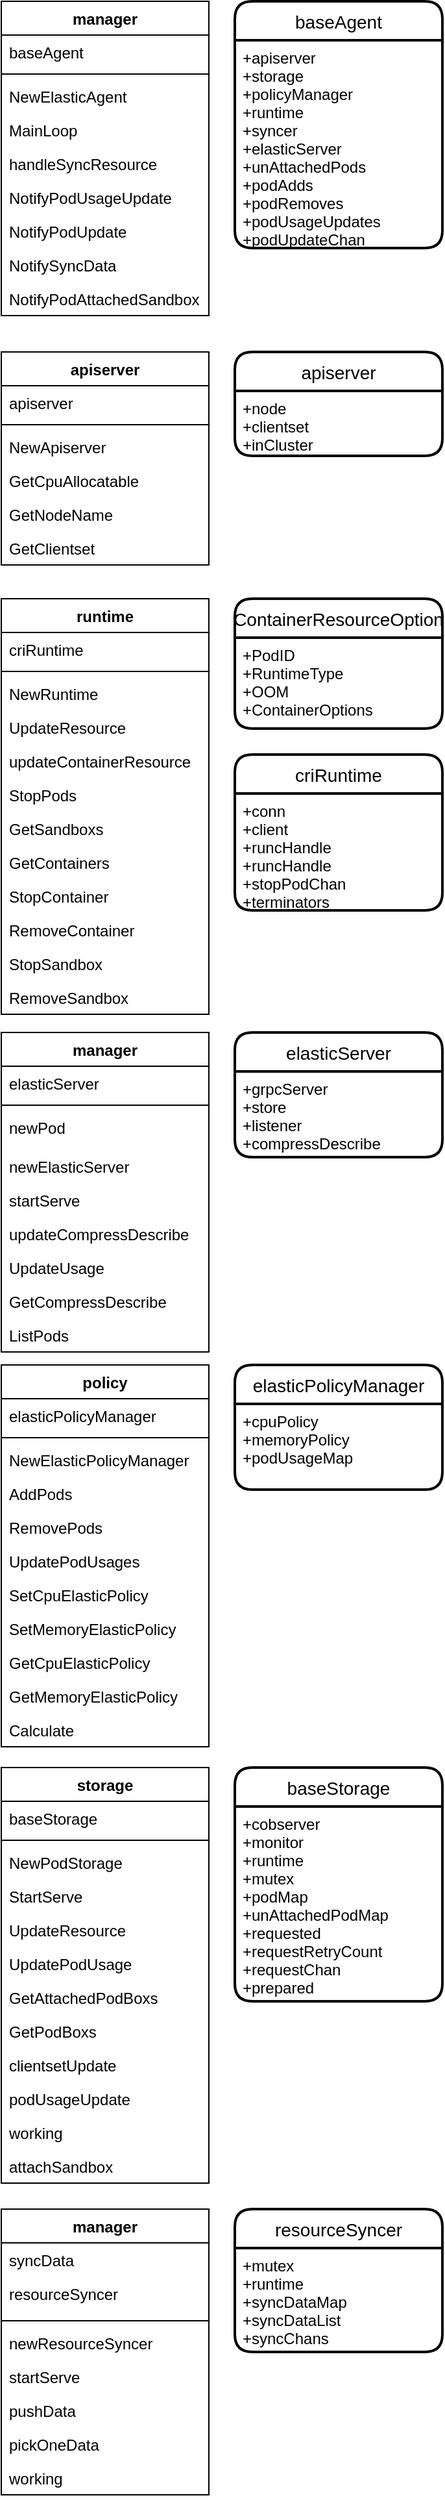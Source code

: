 <mxfile version="18.2.0" type="github" pages="6">
  <diagram id="kgpKYQtTHZ0yAKxKKP6v" name="interface and class">
    <mxGraphModel dx="946" dy="613" grid="1" gridSize="10" guides="1" tooltips="1" connect="1" arrows="1" fold="1" page="1" pageScale="1" pageWidth="850" pageHeight="1100" math="0" shadow="0">
      <root>
        <mxCell id="0" />
        <mxCell id="1" parent="0" />
        <mxCell id="07gZQxy9uPj1hK-C8cr7-4" value="manager" style="swimlane;fontStyle=1;align=center;verticalAlign=top;childLayout=stackLayout;horizontal=1;startSize=26;horizontalStack=0;resizeParent=1;resizeParentMax=0;resizeLast=0;collapsible=1;marginBottom=0;" parent="1" vertex="1">
          <mxGeometry x="80" y="60" width="160" height="242" as="geometry" />
        </mxCell>
        <mxCell id="07gZQxy9uPj1hK-C8cr7-5" value="baseAgent" style="text;strokeColor=none;fillColor=none;align=left;verticalAlign=top;spacingLeft=4;spacingRight=4;overflow=hidden;rotatable=0;points=[[0,0.5],[1,0.5]];portConstraint=eastwest;" parent="07gZQxy9uPj1hK-C8cr7-4" vertex="1">
          <mxGeometry y="26" width="160" height="26" as="geometry" />
        </mxCell>
        <mxCell id="07gZQxy9uPj1hK-C8cr7-6" value="" style="line;strokeWidth=1;fillColor=none;align=left;verticalAlign=middle;spacingTop=-1;spacingLeft=3;spacingRight=3;rotatable=0;labelPosition=right;points=[];portConstraint=eastwest;" parent="07gZQxy9uPj1hK-C8cr7-4" vertex="1">
          <mxGeometry y="52" width="160" height="8" as="geometry" />
        </mxCell>
        <mxCell id="07gZQxy9uPj1hK-C8cr7-7" value="NewElasticAgent" style="text;strokeColor=none;fillColor=none;align=left;verticalAlign=top;spacingLeft=4;spacingRight=4;overflow=hidden;rotatable=0;points=[[0,0.5],[1,0.5]];portConstraint=eastwest;" parent="07gZQxy9uPj1hK-C8cr7-4" vertex="1">
          <mxGeometry y="60" width="160" height="26" as="geometry" />
        </mxCell>
        <mxCell id="07gZQxy9uPj1hK-C8cr7-8" value="MainLoop" style="text;strokeColor=none;fillColor=none;align=left;verticalAlign=top;spacingLeft=4;spacingRight=4;overflow=hidden;rotatable=0;points=[[0,0.5],[1,0.5]];portConstraint=eastwest;" parent="07gZQxy9uPj1hK-C8cr7-4" vertex="1">
          <mxGeometry y="86" width="160" height="26" as="geometry" />
        </mxCell>
        <mxCell id="07gZQxy9uPj1hK-C8cr7-9" value="handleSyncResource" style="text;strokeColor=none;fillColor=none;align=left;verticalAlign=top;spacingLeft=4;spacingRight=4;overflow=hidden;rotatable=0;points=[[0,0.5],[1,0.5]];portConstraint=eastwest;" parent="07gZQxy9uPj1hK-C8cr7-4" vertex="1">
          <mxGeometry y="112" width="160" height="26" as="geometry" />
        </mxCell>
        <mxCell id="07gZQxy9uPj1hK-C8cr7-10" value="NotifyPodUsageUpdate" style="text;strokeColor=none;fillColor=none;align=left;verticalAlign=top;spacingLeft=4;spacingRight=4;overflow=hidden;rotatable=0;points=[[0,0.5],[1,0.5]];portConstraint=eastwest;" parent="07gZQxy9uPj1hK-C8cr7-4" vertex="1">
          <mxGeometry y="138" width="160" height="26" as="geometry" />
        </mxCell>
        <mxCell id="07gZQxy9uPj1hK-C8cr7-11" value="NotifyPodUpdate" style="text;strokeColor=none;fillColor=none;align=left;verticalAlign=top;spacingLeft=4;spacingRight=4;overflow=hidden;rotatable=0;points=[[0,0.5],[1,0.5]];portConstraint=eastwest;" parent="07gZQxy9uPj1hK-C8cr7-4" vertex="1">
          <mxGeometry y="164" width="160" height="26" as="geometry" />
        </mxCell>
        <mxCell id="07gZQxy9uPj1hK-C8cr7-12" value="NotifySyncData" style="text;strokeColor=none;fillColor=none;align=left;verticalAlign=top;spacingLeft=4;spacingRight=4;overflow=hidden;rotatable=0;points=[[0,0.5],[1,0.5]];portConstraint=eastwest;" parent="07gZQxy9uPj1hK-C8cr7-4" vertex="1">
          <mxGeometry y="190" width="160" height="26" as="geometry" />
        </mxCell>
        <mxCell id="07gZQxy9uPj1hK-C8cr7-13" value="NotifyPodAttachedSandbox" style="text;strokeColor=none;fillColor=none;align=left;verticalAlign=top;spacingLeft=4;spacingRight=4;overflow=hidden;rotatable=0;points=[[0,0.5],[1,0.5]];portConstraint=eastwest;" parent="07gZQxy9uPj1hK-C8cr7-4" vertex="1">
          <mxGeometry y="216" width="160" height="26" as="geometry" />
        </mxCell>
        <mxCell id="07gZQxy9uPj1hK-C8cr7-14" value="apiserver" style="swimlane;fontStyle=1;align=center;verticalAlign=top;childLayout=stackLayout;horizontal=1;startSize=26;horizontalStack=0;resizeParent=1;resizeParentMax=0;resizeLast=0;collapsible=1;marginBottom=0;" parent="1" vertex="1">
          <mxGeometry x="80" y="330" width="160" height="164" as="geometry" />
        </mxCell>
        <mxCell id="07gZQxy9uPj1hK-C8cr7-15" value="apiserver" style="text;strokeColor=none;fillColor=none;align=left;verticalAlign=top;spacingLeft=4;spacingRight=4;overflow=hidden;rotatable=0;points=[[0,0.5],[1,0.5]];portConstraint=eastwest;" parent="07gZQxy9uPj1hK-C8cr7-14" vertex="1">
          <mxGeometry y="26" width="160" height="26" as="geometry" />
        </mxCell>
        <mxCell id="07gZQxy9uPj1hK-C8cr7-16" value="" style="line;strokeWidth=1;fillColor=none;align=left;verticalAlign=middle;spacingTop=-1;spacingLeft=3;spacingRight=3;rotatable=0;labelPosition=right;points=[];portConstraint=eastwest;" parent="07gZQxy9uPj1hK-C8cr7-14" vertex="1">
          <mxGeometry y="52" width="160" height="8" as="geometry" />
        </mxCell>
        <mxCell id="07gZQxy9uPj1hK-C8cr7-17" value="NewApiserver" style="text;strokeColor=none;fillColor=none;align=left;verticalAlign=top;spacingLeft=4;spacingRight=4;overflow=hidden;rotatable=0;points=[[0,0.5],[1,0.5]];portConstraint=eastwest;" parent="07gZQxy9uPj1hK-C8cr7-14" vertex="1">
          <mxGeometry y="60" width="160" height="26" as="geometry" />
        </mxCell>
        <mxCell id="07gZQxy9uPj1hK-C8cr7-18" value="GetCpuAllocatable" style="text;strokeColor=none;fillColor=none;align=left;verticalAlign=top;spacingLeft=4;spacingRight=4;overflow=hidden;rotatable=0;points=[[0,0.5],[1,0.5]];portConstraint=eastwest;" parent="07gZQxy9uPj1hK-C8cr7-14" vertex="1">
          <mxGeometry y="86" width="160" height="26" as="geometry" />
        </mxCell>
        <mxCell id="07gZQxy9uPj1hK-C8cr7-19" value="GetNodeName" style="text;strokeColor=none;fillColor=none;align=left;verticalAlign=top;spacingLeft=4;spacingRight=4;overflow=hidden;rotatable=0;points=[[0,0.5],[1,0.5]];portConstraint=eastwest;" parent="07gZQxy9uPj1hK-C8cr7-14" vertex="1">
          <mxGeometry y="112" width="160" height="26" as="geometry" />
        </mxCell>
        <mxCell id="07gZQxy9uPj1hK-C8cr7-20" value="GetClientset" style="text;strokeColor=none;fillColor=none;align=left;verticalAlign=top;spacingLeft=4;spacingRight=4;overflow=hidden;rotatable=0;points=[[0,0.5],[1,0.5]];portConstraint=eastwest;" parent="07gZQxy9uPj1hK-C8cr7-14" vertex="1">
          <mxGeometry y="138" width="160" height="26" as="geometry" />
        </mxCell>
        <mxCell id="07gZQxy9uPj1hK-C8cr7-24" value="runtime" style="swimlane;fontStyle=1;align=center;verticalAlign=top;childLayout=stackLayout;horizontal=1;startSize=26;horizontalStack=0;resizeParent=1;resizeParentMax=0;resizeLast=0;collapsible=1;marginBottom=0;" parent="1" vertex="1">
          <mxGeometry x="80" y="520" width="160" height="320" as="geometry">
            <mxRectangle x="450" y="60" width="80" height="26" as="alternateBounds" />
          </mxGeometry>
        </mxCell>
        <mxCell id="07gZQxy9uPj1hK-C8cr7-25" value="criRuntime" style="text;strokeColor=none;fillColor=none;align=left;verticalAlign=top;spacingLeft=4;spacingRight=4;overflow=hidden;rotatable=0;points=[[0,0.5],[1,0.5]];portConstraint=eastwest;" parent="07gZQxy9uPj1hK-C8cr7-24" vertex="1">
          <mxGeometry y="26" width="160" height="26" as="geometry" />
        </mxCell>
        <mxCell id="07gZQxy9uPj1hK-C8cr7-26" value="" style="line;strokeWidth=1;fillColor=none;align=left;verticalAlign=middle;spacingTop=-1;spacingLeft=3;spacingRight=3;rotatable=0;labelPosition=right;points=[];portConstraint=eastwest;" parent="07gZQxy9uPj1hK-C8cr7-24" vertex="1">
          <mxGeometry y="52" width="160" height="8" as="geometry" />
        </mxCell>
        <mxCell id="07gZQxy9uPj1hK-C8cr7-27" value="NewRuntime" style="text;strokeColor=none;fillColor=none;align=left;verticalAlign=top;spacingLeft=4;spacingRight=4;overflow=hidden;rotatable=0;points=[[0,0.5],[1,0.5]];portConstraint=eastwest;" parent="07gZQxy9uPj1hK-C8cr7-24" vertex="1">
          <mxGeometry y="60" width="160" height="26" as="geometry" />
        </mxCell>
        <mxCell id="07gZQxy9uPj1hK-C8cr7-28" value="UpdateResource" style="text;strokeColor=none;fillColor=none;align=left;verticalAlign=top;spacingLeft=4;spacingRight=4;overflow=hidden;rotatable=0;points=[[0,0.5],[1,0.5]];portConstraint=eastwest;" parent="07gZQxy9uPj1hK-C8cr7-24" vertex="1">
          <mxGeometry y="86" width="160" height="26" as="geometry" />
        </mxCell>
        <mxCell id="07gZQxy9uPj1hK-C8cr7-29" value="updateContainerResource" style="text;strokeColor=none;fillColor=none;align=left;verticalAlign=top;spacingLeft=4;spacingRight=4;overflow=hidden;rotatable=0;points=[[0,0.5],[1,0.5]];portConstraint=eastwest;" parent="07gZQxy9uPj1hK-C8cr7-24" vertex="1">
          <mxGeometry y="112" width="160" height="26" as="geometry" />
        </mxCell>
        <mxCell id="07gZQxy9uPj1hK-C8cr7-30" value="StopPods" style="text;strokeColor=none;fillColor=none;align=left;verticalAlign=top;spacingLeft=4;spacingRight=4;overflow=hidden;rotatable=0;points=[[0,0.5],[1,0.5]];portConstraint=eastwest;" parent="07gZQxy9uPj1hK-C8cr7-24" vertex="1">
          <mxGeometry y="138" width="160" height="26" as="geometry" />
        </mxCell>
        <mxCell id="07gZQxy9uPj1hK-C8cr7-31" value="GetSandboxs" style="text;strokeColor=none;fillColor=none;align=left;verticalAlign=top;spacingLeft=4;spacingRight=4;overflow=hidden;rotatable=0;points=[[0,0.5],[1,0.5]];portConstraint=eastwest;" parent="07gZQxy9uPj1hK-C8cr7-24" vertex="1">
          <mxGeometry y="164" width="160" height="26" as="geometry" />
        </mxCell>
        <mxCell id="07gZQxy9uPj1hK-C8cr7-32" value="GetContainers" style="text;strokeColor=none;fillColor=none;align=left;verticalAlign=top;spacingLeft=4;spacingRight=4;overflow=hidden;rotatable=0;points=[[0,0.5],[1,0.5]];portConstraint=eastwest;" parent="07gZQxy9uPj1hK-C8cr7-24" vertex="1">
          <mxGeometry y="190" width="160" height="26" as="geometry" />
        </mxCell>
        <mxCell id="07gZQxy9uPj1hK-C8cr7-33" value="StopContainer" style="text;strokeColor=none;fillColor=none;align=left;verticalAlign=top;spacingLeft=4;spacingRight=4;overflow=hidden;rotatable=0;points=[[0,0.5],[1,0.5]];portConstraint=eastwest;" parent="07gZQxy9uPj1hK-C8cr7-24" vertex="1">
          <mxGeometry y="216" width="160" height="26" as="geometry" />
        </mxCell>
        <mxCell id="07gZQxy9uPj1hK-C8cr7-34" value="RemoveContainer" style="text;strokeColor=none;fillColor=none;align=left;verticalAlign=top;spacingLeft=4;spacingRight=4;overflow=hidden;rotatable=0;points=[[0,0.5],[1,0.5]];portConstraint=eastwest;" parent="07gZQxy9uPj1hK-C8cr7-24" vertex="1">
          <mxGeometry y="242" width="160" height="26" as="geometry" />
        </mxCell>
        <mxCell id="07gZQxy9uPj1hK-C8cr7-35" value="StopSandbox" style="text;strokeColor=none;fillColor=none;align=left;verticalAlign=top;spacingLeft=4;spacingRight=4;overflow=hidden;rotatable=0;points=[[0,0.5],[1,0.5]];portConstraint=eastwest;" parent="07gZQxy9uPj1hK-C8cr7-24" vertex="1">
          <mxGeometry y="268" width="160" height="26" as="geometry" />
        </mxCell>
        <mxCell id="07gZQxy9uPj1hK-C8cr7-36" value="RemoveSandbox" style="text;strokeColor=none;fillColor=none;align=left;verticalAlign=top;spacingLeft=4;spacingRight=4;overflow=hidden;rotatable=0;points=[[0,0.5],[1,0.5]];portConstraint=eastwest;" parent="07gZQxy9uPj1hK-C8cr7-24" vertex="1">
          <mxGeometry y="294" width="160" height="26" as="geometry" />
        </mxCell>
        <mxCell id="07gZQxy9uPj1hK-C8cr7-37" value="policy" style="swimlane;fontStyle=1;align=center;verticalAlign=top;childLayout=stackLayout;horizontal=1;startSize=26;horizontalStack=0;resizeParent=1;resizeParentMax=0;resizeLast=0;collapsible=1;marginBottom=0;" parent="1" vertex="1">
          <mxGeometry x="80" y="1110" width="160" height="294" as="geometry" />
        </mxCell>
        <mxCell id="07gZQxy9uPj1hK-C8cr7-38" value="elasticPolicyManager" style="text;strokeColor=none;fillColor=none;align=left;verticalAlign=top;spacingLeft=4;spacingRight=4;overflow=hidden;rotatable=0;points=[[0,0.5],[1,0.5]];portConstraint=eastwest;" parent="07gZQxy9uPj1hK-C8cr7-37" vertex="1">
          <mxGeometry y="26" width="160" height="26" as="geometry" />
        </mxCell>
        <mxCell id="07gZQxy9uPj1hK-C8cr7-39" value="" style="line;strokeWidth=1;fillColor=none;align=left;verticalAlign=middle;spacingTop=-1;spacingLeft=3;spacingRight=3;rotatable=0;labelPosition=right;points=[];portConstraint=eastwest;" parent="07gZQxy9uPj1hK-C8cr7-37" vertex="1">
          <mxGeometry y="52" width="160" height="8" as="geometry" />
        </mxCell>
        <mxCell id="07gZQxy9uPj1hK-C8cr7-40" value="NewElasticPolicyManager" style="text;strokeColor=none;fillColor=none;align=left;verticalAlign=top;spacingLeft=4;spacingRight=4;overflow=hidden;rotatable=0;points=[[0,0.5],[1,0.5]];portConstraint=eastwest;" parent="07gZQxy9uPj1hK-C8cr7-37" vertex="1">
          <mxGeometry y="60" width="160" height="26" as="geometry" />
        </mxCell>
        <mxCell id="07gZQxy9uPj1hK-C8cr7-41" value="AddPods" style="text;strokeColor=none;fillColor=none;align=left;verticalAlign=top;spacingLeft=4;spacingRight=4;overflow=hidden;rotatable=0;points=[[0,0.5],[1,0.5]];portConstraint=eastwest;" parent="07gZQxy9uPj1hK-C8cr7-37" vertex="1">
          <mxGeometry y="86" width="160" height="26" as="geometry" />
        </mxCell>
        <mxCell id="07gZQxy9uPj1hK-C8cr7-42" value="RemovePods" style="text;strokeColor=none;fillColor=none;align=left;verticalAlign=top;spacingLeft=4;spacingRight=4;overflow=hidden;rotatable=0;points=[[0,0.5],[1,0.5]];portConstraint=eastwest;" parent="07gZQxy9uPj1hK-C8cr7-37" vertex="1">
          <mxGeometry y="112" width="160" height="26" as="geometry" />
        </mxCell>
        <mxCell id="07gZQxy9uPj1hK-C8cr7-43" value="UpdatePodUsages" style="text;strokeColor=none;fillColor=none;align=left;verticalAlign=top;spacingLeft=4;spacingRight=4;overflow=hidden;rotatable=0;points=[[0,0.5],[1,0.5]];portConstraint=eastwest;" parent="07gZQxy9uPj1hK-C8cr7-37" vertex="1">
          <mxGeometry y="138" width="160" height="26" as="geometry" />
        </mxCell>
        <mxCell id="07gZQxy9uPj1hK-C8cr7-44" value="SetCpuElasticPolicy" style="text;strokeColor=none;fillColor=none;align=left;verticalAlign=top;spacingLeft=4;spacingRight=4;overflow=hidden;rotatable=0;points=[[0,0.5],[1,0.5]];portConstraint=eastwest;" parent="07gZQxy9uPj1hK-C8cr7-37" vertex="1">
          <mxGeometry y="164" width="160" height="26" as="geometry" />
        </mxCell>
        <mxCell id="07gZQxy9uPj1hK-C8cr7-45" value="SetMemoryElasticPolicy" style="text;strokeColor=none;fillColor=none;align=left;verticalAlign=top;spacingLeft=4;spacingRight=4;overflow=hidden;rotatable=0;points=[[0,0.5],[1,0.5]];portConstraint=eastwest;" parent="07gZQxy9uPj1hK-C8cr7-37" vertex="1">
          <mxGeometry y="190" width="160" height="26" as="geometry" />
        </mxCell>
        <mxCell id="07gZQxy9uPj1hK-C8cr7-46" value="GetCpuElasticPolicy" style="text;strokeColor=none;fillColor=none;align=left;verticalAlign=top;spacingLeft=4;spacingRight=4;overflow=hidden;rotatable=0;points=[[0,0.5],[1,0.5]];portConstraint=eastwest;" parent="07gZQxy9uPj1hK-C8cr7-37" vertex="1">
          <mxGeometry y="216" width="160" height="26" as="geometry" />
        </mxCell>
        <mxCell id="07gZQxy9uPj1hK-C8cr7-47" value="GetMemoryElasticPolicy" style="text;strokeColor=none;fillColor=none;align=left;verticalAlign=top;spacingLeft=4;spacingRight=4;overflow=hidden;rotatable=0;points=[[0,0.5],[1,0.5]];portConstraint=eastwest;" parent="07gZQxy9uPj1hK-C8cr7-37" vertex="1">
          <mxGeometry y="242" width="160" height="26" as="geometry" />
        </mxCell>
        <mxCell id="07gZQxy9uPj1hK-C8cr7-48" value="Calculate" style="text;strokeColor=none;fillColor=none;align=left;verticalAlign=top;spacingLeft=4;spacingRight=4;overflow=hidden;rotatable=0;points=[[0,0.5],[1,0.5]];portConstraint=eastwest;" parent="07gZQxy9uPj1hK-C8cr7-37" vertex="1">
          <mxGeometry y="268" width="160" height="26" as="geometry" />
        </mxCell>
        <mxCell id="07gZQxy9uPj1hK-C8cr7-49" value="storage" style="swimlane;fontStyle=1;align=center;verticalAlign=top;childLayout=stackLayout;horizontal=1;startSize=26;horizontalStack=0;resizeParent=1;resizeParentMax=0;resizeLast=0;collapsible=1;marginBottom=0;" parent="1" vertex="1">
          <mxGeometry x="80" y="1420" width="160" height="320" as="geometry" />
        </mxCell>
        <mxCell id="07gZQxy9uPj1hK-C8cr7-50" value="baseStorage" style="text;strokeColor=none;fillColor=none;align=left;verticalAlign=top;spacingLeft=4;spacingRight=4;overflow=hidden;rotatable=0;points=[[0,0.5],[1,0.5]];portConstraint=eastwest;" parent="07gZQxy9uPj1hK-C8cr7-49" vertex="1">
          <mxGeometry y="26" width="160" height="26" as="geometry" />
        </mxCell>
        <mxCell id="07gZQxy9uPj1hK-C8cr7-51" value="" style="line;strokeWidth=1;fillColor=none;align=left;verticalAlign=middle;spacingTop=-1;spacingLeft=3;spacingRight=3;rotatable=0;labelPosition=right;points=[];portConstraint=eastwest;" parent="07gZQxy9uPj1hK-C8cr7-49" vertex="1">
          <mxGeometry y="52" width="160" height="8" as="geometry" />
        </mxCell>
        <mxCell id="07gZQxy9uPj1hK-C8cr7-52" value="NewPodStorage" style="text;strokeColor=none;fillColor=none;align=left;verticalAlign=top;spacingLeft=4;spacingRight=4;overflow=hidden;rotatable=0;points=[[0,0.5],[1,0.5]];portConstraint=eastwest;" parent="07gZQxy9uPj1hK-C8cr7-49" vertex="1">
          <mxGeometry y="60" width="160" height="26" as="geometry" />
        </mxCell>
        <mxCell id="07gZQxy9uPj1hK-C8cr7-53" value="StartServe" style="text;strokeColor=none;fillColor=none;align=left;verticalAlign=top;spacingLeft=4;spacingRight=4;overflow=hidden;rotatable=0;points=[[0,0.5],[1,0.5]];portConstraint=eastwest;" parent="07gZQxy9uPj1hK-C8cr7-49" vertex="1">
          <mxGeometry y="86" width="160" height="26" as="geometry" />
        </mxCell>
        <mxCell id="07gZQxy9uPj1hK-C8cr7-54" value="UpdateResource" style="text;strokeColor=none;fillColor=none;align=left;verticalAlign=top;spacingLeft=4;spacingRight=4;overflow=hidden;rotatable=0;points=[[0,0.5],[1,0.5]];portConstraint=eastwest;" parent="07gZQxy9uPj1hK-C8cr7-49" vertex="1">
          <mxGeometry y="112" width="160" height="26" as="geometry" />
        </mxCell>
        <mxCell id="07gZQxy9uPj1hK-C8cr7-55" value="UpdatePodUsage" style="text;strokeColor=none;fillColor=none;align=left;verticalAlign=top;spacingLeft=4;spacingRight=4;overflow=hidden;rotatable=0;points=[[0,0.5],[1,0.5]];portConstraint=eastwest;" parent="07gZQxy9uPj1hK-C8cr7-49" vertex="1">
          <mxGeometry y="138" width="160" height="26" as="geometry" />
        </mxCell>
        <mxCell id="07gZQxy9uPj1hK-C8cr7-56" value="GetAttachedPodBoxs" style="text;strokeColor=none;fillColor=none;align=left;verticalAlign=top;spacingLeft=4;spacingRight=4;overflow=hidden;rotatable=0;points=[[0,0.5],[1,0.5]];portConstraint=eastwest;" parent="07gZQxy9uPj1hK-C8cr7-49" vertex="1">
          <mxGeometry y="164" width="160" height="26" as="geometry" />
        </mxCell>
        <mxCell id="07gZQxy9uPj1hK-C8cr7-57" value="GetPodBoxs" style="text;strokeColor=none;fillColor=none;align=left;verticalAlign=top;spacingLeft=4;spacingRight=4;overflow=hidden;rotatable=0;points=[[0,0.5],[1,0.5]];portConstraint=eastwest;" parent="07gZQxy9uPj1hK-C8cr7-49" vertex="1">
          <mxGeometry y="190" width="160" height="26" as="geometry" />
        </mxCell>
        <mxCell id="07gZQxy9uPj1hK-C8cr7-58" value="clientsetUpdate" style="text;strokeColor=none;fillColor=none;align=left;verticalAlign=top;spacingLeft=4;spacingRight=4;overflow=hidden;rotatable=0;points=[[0,0.5],[1,0.5]];portConstraint=eastwest;" parent="07gZQxy9uPj1hK-C8cr7-49" vertex="1">
          <mxGeometry y="216" width="160" height="26" as="geometry" />
        </mxCell>
        <mxCell id="07gZQxy9uPj1hK-C8cr7-59" value="podUsageUpdate" style="text;strokeColor=none;fillColor=none;align=left;verticalAlign=top;spacingLeft=4;spacingRight=4;overflow=hidden;rotatable=0;points=[[0,0.5],[1,0.5]];portConstraint=eastwest;" parent="07gZQxy9uPj1hK-C8cr7-49" vertex="1">
          <mxGeometry y="242" width="160" height="26" as="geometry" />
        </mxCell>
        <mxCell id="07gZQxy9uPj1hK-C8cr7-60" value="working" style="text;strokeColor=none;fillColor=none;align=left;verticalAlign=top;spacingLeft=4;spacingRight=4;overflow=hidden;rotatable=0;points=[[0,0.5],[1,0.5]];portConstraint=eastwest;" parent="07gZQxy9uPj1hK-C8cr7-49" vertex="1">
          <mxGeometry y="268" width="160" height="26" as="geometry" />
        </mxCell>
        <mxCell id="07gZQxy9uPj1hK-C8cr7-61" value="attachSandbox" style="text;strokeColor=none;fillColor=none;align=left;verticalAlign=top;spacingLeft=4;spacingRight=4;overflow=hidden;rotatable=0;points=[[0,0.5],[1,0.5]];portConstraint=eastwest;" parent="07gZQxy9uPj1hK-C8cr7-49" vertex="1">
          <mxGeometry y="294" width="160" height="26" as="geometry" />
        </mxCell>
        <mxCell id="07gZQxy9uPj1hK-C8cr7-62" value="manager" style="swimlane;fontStyle=1;align=center;verticalAlign=top;childLayout=stackLayout;horizontal=1;startSize=26;horizontalStack=0;resizeParent=1;resizeParentMax=0;resizeLast=0;collapsible=1;marginBottom=0;" parent="1" vertex="1">
          <mxGeometry x="80" y="854" width="160" height="246" as="geometry" />
        </mxCell>
        <mxCell id="07gZQxy9uPj1hK-C8cr7-63" value="elasticServer" style="text;strokeColor=none;fillColor=none;align=left;verticalAlign=top;spacingLeft=4;spacingRight=4;overflow=hidden;rotatable=0;points=[[0,0.5],[1,0.5]];portConstraint=eastwest;" parent="07gZQxy9uPj1hK-C8cr7-62" vertex="1">
          <mxGeometry y="26" width="160" height="26" as="geometry" />
        </mxCell>
        <mxCell id="07gZQxy9uPj1hK-C8cr7-64" value="" style="line;strokeWidth=1;fillColor=none;align=left;verticalAlign=middle;spacingTop=-1;spacingLeft=3;spacingRight=3;rotatable=0;labelPosition=right;points=[];portConstraint=eastwest;" parent="07gZQxy9uPj1hK-C8cr7-62" vertex="1">
          <mxGeometry y="52" width="160" height="8" as="geometry" />
        </mxCell>
        <mxCell id="07gZQxy9uPj1hK-C8cr7-65" value="newPod" style="text;strokeColor=none;fillColor=none;align=left;verticalAlign=top;spacingLeft=4;spacingRight=4;overflow=hidden;rotatable=0;points=[[0,0.5],[1,0.5]];portConstraint=eastwest;" parent="07gZQxy9uPj1hK-C8cr7-62" vertex="1">
          <mxGeometry y="60" width="160" height="30" as="geometry" />
        </mxCell>
        <mxCell id="07gZQxy9uPj1hK-C8cr7-66" value="newElasticServer" style="text;strokeColor=none;fillColor=none;align=left;verticalAlign=top;spacingLeft=4;spacingRight=4;overflow=hidden;rotatable=0;points=[[0,0.5],[1,0.5]];portConstraint=eastwest;" parent="07gZQxy9uPj1hK-C8cr7-62" vertex="1">
          <mxGeometry y="90" width="160" height="26" as="geometry" />
        </mxCell>
        <mxCell id="07gZQxy9uPj1hK-C8cr7-67" value="startServe" style="text;strokeColor=none;fillColor=none;align=left;verticalAlign=top;spacingLeft=4;spacingRight=4;overflow=hidden;rotatable=0;points=[[0,0.5],[1,0.5]];portConstraint=eastwest;" parent="07gZQxy9uPj1hK-C8cr7-62" vertex="1">
          <mxGeometry y="116" width="160" height="26" as="geometry" />
        </mxCell>
        <mxCell id="07gZQxy9uPj1hK-C8cr7-68" value="updateCompressDescribe" style="text;strokeColor=none;fillColor=none;align=left;verticalAlign=top;spacingLeft=4;spacingRight=4;overflow=hidden;rotatable=0;points=[[0,0.5],[1,0.5]];portConstraint=eastwest;" parent="07gZQxy9uPj1hK-C8cr7-62" vertex="1">
          <mxGeometry y="142" width="160" height="26" as="geometry" />
        </mxCell>
        <mxCell id="07gZQxy9uPj1hK-C8cr7-69" value="UpdateUsage" style="text;strokeColor=none;fillColor=none;align=left;verticalAlign=top;spacingLeft=4;spacingRight=4;overflow=hidden;rotatable=0;points=[[0,0.5],[1,0.5]];portConstraint=eastwest;" parent="07gZQxy9uPj1hK-C8cr7-62" vertex="1">
          <mxGeometry y="168" width="160" height="26" as="geometry" />
        </mxCell>
        <mxCell id="07gZQxy9uPj1hK-C8cr7-70" value="GetCompressDescribe" style="text;strokeColor=none;fillColor=none;align=left;verticalAlign=top;spacingLeft=4;spacingRight=4;overflow=hidden;rotatable=0;points=[[0,0.5],[1,0.5]];portConstraint=eastwest;" parent="07gZQxy9uPj1hK-C8cr7-62" vertex="1">
          <mxGeometry y="194" width="160" height="26" as="geometry" />
        </mxCell>
        <mxCell id="07gZQxy9uPj1hK-C8cr7-71" value="ListPods" style="text;strokeColor=none;fillColor=none;align=left;verticalAlign=top;spacingLeft=4;spacingRight=4;overflow=hidden;rotatable=0;points=[[0,0.5],[1,0.5]];portConstraint=eastwest;" parent="07gZQxy9uPj1hK-C8cr7-62" vertex="1">
          <mxGeometry y="220" width="160" height="26" as="geometry" />
        </mxCell>
        <mxCell id="07gZQxy9uPj1hK-C8cr7-72" value="manager" style="swimlane;fontStyle=1;align=center;verticalAlign=top;childLayout=stackLayout;horizontal=1;startSize=26;horizontalStack=0;resizeParent=1;resizeParentMax=0;resizeLast=0;collapsible=1;marginBottom=0;" parent="1" vertex="1">
          <mxGeometry x="80" y="1760" width="160" height="220" as="geometry" />
        </mxCell>
        <mxCell id="07gZQxy9uPj1hK-C8cr7-73" value="syncData" style="text;strokeColor=none;fillColor=none;align=left;verticalAlign=top;spacingLeft=4;spacingRight=4;overflow=hidden;rotatable=0;points=[[0,0.5],[1,0.5]];portConstraint=eastwest;" parent="07gZQxy9uPj1hK-C8cr7-72" vertex="1">
          <mxGeometry y="26" width="160" height="26" as="geometry" />
        </mxCell>
        <mxCell id="07gZQxy9uPj1hK-C8cr7-75" value="resourceSyncer" style="text;strokeColor=none;fillColor=none;align=left;verticalAlign=top;spacingLeft=4;spacingRight=4;overflow=hidden;rotatable=0;points=[[0,0.5],[1,0.5]];portConstraint=eastwest;" parent="07gZQxy9uPj1hK-C8cr7-72" vertex="1">
          <mxGeometry y="52" width="160" height="30" as="geometry" />
        </mxCell>
        <mxCell id="07gZQxy9uPj1hK-C8cr7-74" value="" style="line;strokeWidth=1;fillColor=none;align=left;verticalAlign=middle;spacingTop=-1;spacingLeft=3;spacingRight=3;rotatable=0;labelPosition=right;points=[];portConstraint=eastwest;" parent="07gZQxy9uPj1hK-C8cr7-72" vertex="1">
          <mxGeometry y="82" width="160" height="8" as="geometry" />
        </mxCell>
        <mxCell id="07gZQxy9uPj1hK-C8cr7-76" value="newResourceSyncer" style="text;strokeColor=none;fillColor=none;align=left;verticalAlign=top;spacingLeft=4;spacingRight=4;overflow=hidden;rotatable=0;points=[[0,0.5],[1,0.5]];portConstraint=eastwest;" parent="07gZQxy9uPj1hK-C8cr7-72" vertex="1">
          <mxGeometry y="90" width="160" height="26" as="geometry" />
        </mxCell>
        <mxCell id="07gZQxy9uPj1hK-C8cr7-77" value="startServe" style="text;strokeColor=none;fillColor=none;align=left;verticalAlign=top;spacingLeft=4;spacingRight=4;overflow=hidden;rotatable=0;points=[[0,0.5],[1,0.5]];portConstraint=eastwest;" parent="07gZQxy9uPj1hK-C8cr7-72" vertex="1">
          <mxGeometry y="116" width="160" height="26" as="geometry" />
        </mxCell>
        <mxCell id="07gZQxy9uPj1hK-C8cr7-78" value="pushData" style="text;strokeColor=none;fillColor=none;align=left;verticalAlign=top;spacingLeft=4;spacingRight=4;overflow=hidden;rotatable=0;points=[[0,0.5],[1,0.5]];portConstraint=eastwest;" parent="07gZQxy9uPj1hK-C8cr7-72" vertex="1">
          <mxGeometry y="142" width="160" height="26" as="geometry" />
        </mxCell>
        <mxCell id="07gZQxy9uPj1hK-C8cr7-79" value="pickOneData" style="text;strokeColor=none;fillColor=none;align=left;verticalAlign=top;spacingLeft=4;spacingRight=4;overflow=hidden;rotatable=0;points=[[0,0.5],[1,0.5]];portConstraint=eastwest;" parent="07gZQxy9uPj1hK-C8cr7-72" vertex="1">
          <mxGeometry y="168" width="160" height="26" as="geometry" />
        </mxCell>
        <mxCell id="07gZQxy9uPj1hK-C8cr7-80" value="working" style="text;strokeColor=none;fillColor=none;align=left;verticalAlign=top;spacingLeft=4;spacingRight=4;overflow=hidden;rotatable=0;points=[[0,0.5],[1,0.5]];portConstraint=eastwest;" parent="07gZQxy9uPj1hK-C8cr7-72" vertex="1">
          <mxGeometry y="194" width="160" height="26" as="geometry" />
        </mxCell>
        <mxCell id="z9kfv1ogvvmx4b5wX5RY-1" value="baseAgent" style="swimlane;childLayout=stackLayout;horizontal=1;startSize=30;horizontalStack=0;rounded=1;fontSize=14;fontStyle=0;strokeWidth=2;resizeParent=0;resizeLast=1;shadow=0;dashed=0;align=center;" parent="1" vertex="1">
          <mxGeometry x="260" y="60" width="160" height="190" as="geometry" />
        </mxCell>
        <mxCell id="z9kfv1ogvvmx4b5wX5RY-2" value="+apiserver&#xa;+storage&#xa;+policyManager&#xa;+runtime&#xa;+syncer&#xa;+elasticServer&#xa;+unAttachedPods&#xa;+podAdds&#xa;+podRemoves&#xa;+podUsageUpdates&#xa;+podUpdateChan" style="align=left;strokeColor=none;fillColor=none;spacingLeft=4;fontSize=12;verticalAlign=top;resizable=0;rotatable=0;part=1;" parent="z9kfv1ogvvmx4b5wX5RY-1" vertex="1">
          <mxGeometry y="30" width="160" height="160" as="geometry" />
        </mxCell>
        <mxCell id="z9kfv1ogvvmx4b5wX5RY-3" value="apiserver" style="swimlane;childLayout=stackLayout;horizontal=1;startSize=30;horizontalStack=0;rounded=1;fontSize=14;fontStyle=0;strokeWidth=2;resizeParent=0;resizeLast=1;shadow=0;dashed=0;align=center;" parent="1" vertex="1">
          <mxGeometry x="260" y="330" width="160" height="80" as="geometry" />
        </mxCell>
        <mxCell id="z9kfv1ogvvmx4b5wX5RY-4" value="+node&#xa;+clientset&#xa;+inCluster" style="align=left;strokeColor=none;fillColor=none;spacingLeft=4;fontSize=12;verticalAlign=top;resizable=0;rotatable=0;part=1;" parent="z9kfv1ogvvmx4b5wX5RY-3" vertex="1">
          <mxGeometry y="30" width="160" height="50" as="geometry" />
        </mxCell>
        <mxCell id="z9kfv1ogvvmx4b5wX5RY-5" value="ContainerResourceOption" style="swimlane;childLayout=stackLayout;horizontal=1;startSize=30;horizontalStack=0;rounded=1;fontSize=14;fontStyle=0;strokeWidth=2;resizeParent=0;resizeLast=1;shadow=0;dashed=0;align=center;" parent="1" vertex="1">
          <mxGeometry x="260" y="520" width="160" height="100" as="geometry" />
        </mxCell>
        <mxCell id="z9kfv1ogvvmx4b5wX5RY-6" value="+PodID&#xa;+RuntimeType&#xa;+OOM&#xa;+ContainerOptions" style="align=left;strokeColor=none;fillColor=none;spacingLeft=4;fontSize=12;verticalAlign=top;resizable=0;rotatable=0;part=1;" parent="z9kfv1ogvvmx4b5wX5RY-5" vertex="1">
          <mxGeometry y="30" width="160" height="70" as="geometry" />
        </mxCell>
        <mxCell id="z9kfv1ogvvmx4b5wX5RY-7" value="criRuntime" style="swimlane;childLayout=stackLayout;horizontal=1;startSize=30;horizontalStack=0;rounded=1;fontSize=14;fontStyle=0;strokeWidth=2;resizeParent=0;resizeLast=1;shadow=0;dashed=0;align=center;" parent="1" vertex="1">
          <mxGeometry x="260" y="640" width="160" height="120" as="geometry" />
        </mxCell>
        <mxCell id="z9kfv1ogvvmx4b5wX5RY-8" value="+conn&#xa;+client&#xa;+runcHandle&#xa;+runcHandle&#xa;+stopPodChan&#xa;+terminators" style="align=left;strokeColor=none;fillColor=none;spacingLeft=4;fontSize=12;verticalAlign=top;resizable=0;rotatable=0;part=1;" parent="z9kfv1ogvvmx4b5wX5RY-7" vertex="1">
          <mxGeometry y="30" width="160" height="90" as="geometry" />
        </mxCell>
        <mxCell id="z9kfv1ogvvmx4b5wX5RY-9" value="elasticServer" style="swimlane;childLayout=stackLayout;horizontal=1;startSize=30;horizontalStack=0;rounded=1;fontSize=14;fontStyle=0;strokeWidth=2;resizeParent=0;resizeLast=1;shadow=0;dashed=0;align=center;" parent="1" vertex="1">
          <mxGeometry x="260" y="854" width="160" height="96" as="geometry" />
        </mxCell>
        <mxCell id="z9kfv1ogvvmx4b5wX5RY-10" value="+grpcServer&#xa;+store&#xa;+listener&#xa;+compressDescribe" style="align=left;strokeColor=none;fillColor=none;spacingLeft=4;fontSize=12;verticalAlign=top;resizable=0;rotatable=0;part=1;" parent="z9kfv1ogvvmx4b5wX5RY-9" vertex="1">
          <mxGeometry y="30" width="160" height="66" as="geometry" />
        </mxCell>
        <mxCell id="z9kfv1ogvvmx4b5wX5RY-12" value="elasticPolicyManager" style="swimlane;childLayout=stackLayout;horizontal=1;startSize=30;horizontalStack=0;rounded=1;fontSize=14;fontStyle=0;strokeWidth=2;resizeParent=0;resizeLast=1;shadow=0;dashed=0;align=center;" parent="1" vertex="1">
          <mxGeometry x="260" y="1110" width="160" height="96" as="geometry" />
        </mxCell>
        <mxCell id="z9kfv1ogvvmx4b5wX5RY-13" value="+cpuPolicy&#xa;+memoryPolicy&#xa;+podUsageMap" style="align=left;strokeColor=none;fillColor=none;spacingLeft=4;fontSize=12;verticalAlign=top;resizable=0;rotatable=0;part=1;" parent="z9kfv1ogvvmx4b5wX5RY-12" vertex="1">
          <mxGeometry y="30" width="160" height="66" as="geometry" />
        </mxCell>
        <mxCell id="z9kfv1ogvvmx4b5wX5RY-14" value="baseStorage" style="swimlane;childLayout=stackLayout;horizontal=1;startSize=30;horizontalStack=0;rounded=1;fontSize=14;fontStyle=0;strokeWidth=2;resizeParent=0;resizeLast=1;shadow=0;dashed=0;align=center;" parent="1" vertex="1">
          <mxGeometry x="260" y="1420" width="160" height="180" as="geometry" />
        </mxCell>
        <mxCell id="z9kfv1ogvvmx4b5wX5RY-15" value="+cobserver&#xa;+monitor&#xa;+runtime&#xa;+mutex&#xa;+podMap&#xa;+unAttachedPodMap&#xa;+requested&#xa;+requestRetryCount&#xa;+requestChan&#xa;+prepared" style="align=left;strokeColor=none;fillColor=none;spacingLeft=4;fontSize=12;verticalAlign=top;resizable=0;rotatable=0;part=1;" parent="z9kfv1ogvvmx4b5wX5RY-14" vertex="1">
          <mxGeometry y="30" width="160" height="150" as="geometry" />
        </mxCell>
        <mxCell id="z9kfv1ogvvmx4b5wX5RY-16" value="resourceSyncer" style="swimlane;childLayout=stackLayout;horizontal=1;startSize=30;horizontalStack=0;rounded=1;fontSize=14;fontStyle=0;strokeWidth=2;resizeParent=0;resizeLast=1;shadow=0;dashed=0;align=center;" parent="1" vertex="1">
          <mxGeometry x="260" y="1760" width="160" height="110" as="geometry" />
        </mxCell>
        <mxCell id="z9kfv1ogvvmx4b5wX5RY-17" value="+mutex&#xa;+runtime&#xa;+syncDataMap&#xa;+syncDataList&#xa;+syncChans" style="align=left;strokeColor=none;fillColor=none;spacingLeft=4;fontSize=12;verticalAlign=top;resizable=0;rotatable=0;part=1;" parent="z9kfv1ogvvmx4b5wX5RY-16" vertex="1">
          <mxGeometry y="30" width="160" height="80" as="geometry" />
        </mxCell>
      </root>
    </mxGraphModel>
  </diagram>
  <diagram id="lrx_XYptKuxyJhOKfgd7" name="update_usage_flow">
    <mxGraphModel dx="946" dy="613" grid="1" gridSize="10" guides="1" tooltips="1" connect="1" arrows="1" fold="1" page="1" pageScale="1" pageWidth="827" pageHeight="1169" math="0" shadow="0">
      <root>
        <mxCell id="0" />
        <mxCell id="1" parent="0" />
        <mxCell id="IeAphZcelt51eE8N3MT4-38" value="elastic_server" style="shape=umlLifeline;perimeter=lifelinePerimeter;whiteSpace=wrap;html=1;container=1;collapsible=0;recursiveResize=0;outlineConnect=0;" parent="1" vertex="1">
          <mxGeometry x="35" y="110" width="100" height="300" as="geometry" />
        </mxCell>
        <mxCell id="TKCrwURl2bFZxLG3Hxle-1" value="" style="html=1;points=[];perimeter=orthogonalPerimeter;" parent="IeAphZcelt51eE8N3MT4-38" vertex="1">
          <mxGeometry x="45" y="70" width="10" height="80" as="geometry" />
        </mxCell>
        <mxCell id="TKCrwURl2bFZxLG3Hxle-2" value="&lt;div style=&quot;font-family: &amp;#34;menlo&amp;#34; , &amp;#34;monaco&amp;#34; , &amp;#34;courier new&amp;#34; , monospace ; font-size: 12px ; line-height: 18px&quot;&gt;&lt;div style=&quot;font-family: &amp;#34;menlo&amp;#34; , &amp;#34;monaco&amp;#34; , &amp;#34;courier new&amp;#34; , monospace ; line-height: 18px&quot;&gt;&lt;div style=&quot;font-family: &amp;#34;menlo&amp;#34; , &amp;#34;monaco&amp;#34; , &amp;#34;courier new&amp;#34; , monospace ; line-height: 18px&quot;&gt;UpdateUsage&lt;/div&gt;&lt;/div&gt;&lt;/div&gt;" style="html=1;verticalAlign=bottom;startArrow=oval;endArrow=block;startSize=8;rounded=0;strokeColor=#000000;" parent="IeAphZcelt51eE8N3MT4-38" target="TKCrwURl2bFZxLG3Hxle-1" edge="1">
          <mxGeometry relative="1" as="geometry">
            <mxPoint x="-15" y="70" as="sourcePoint" />
          </mxGeometry>
        </mxCell>
        <mxCell id="TKCrwURl2bFZxLG3Hxle-3" value="pod_storage" style="shape=umlLifeline;perimeter=lifelinePerimeter;whiteSpace=wrap;html=1;container=1;collapsible=0;recursiveResize=0;outlineConnect=0;" parent="1" vertex="1">
          <mxGeometry x="175" y="110" width="100" height="300" as="geometry" />
        </mxCell>
        <mxCell id="TKCrwURl2bFZxLG3Hxle-4" value="" style="html=1;points=[];perimeter=orthogonalPerimeter;" parent="TKCrwURl2bFZxLG3Hxle-3" vertex="1">
          <mxGeometry x="45" y="120" width="10" height="80" as="geometry" />
        </mxCell>
        <mxCell id="TKCrwURl2bFZxLG3Hxle-5" value="&lt;div style=&quot;font-family: &amp;#34;menlo&amp;#34; , &amp;#34;monaco&amp;#34; , &amp;#34;courier new&amp;#34; , monospace ; font-size: 12px ; line-height: 18px&quot;&gt;&lt;div style=&quot;font-family: &amp;#34;menlo&amp;#34; , &amp;#34;monaco&amp;#34; , &amp;#34;courier new&amp;#34; , monospace ; line-height: 18px&quot;&gt;&lt;div style=&quot;font-family: &amp;#34;menlo&amp;#34; , &amp;#34;monaco&amp;#34; , &amp;#34;courier new&amp;#34; , monospace ; line-height: 18px&quot;&gt;UpdatePodUsage&lt;/div&gt;&lt;/div&gt;&lt;/div&gt;" style="html=1;verticalAlign=bottom;startArrow=oval;endArrow=block;startSize=8;rounded=0;strokeColor=#000000;" parent="1" source="TKCrwURl2bFZxLG3Hxle-1" target="TKCrwURl2bFZxLG3Hxle-4" edge="1">
          <mxGeometry relative="1" as="geometry">
            <mxPoint x="160" y="180" as="sourcePoint" />
          </mxGeometry>
        </mxCell>
        <mxCell id="TKCrwURl2bFZxLG3Hxle-6" value="pod_box" style="shape=umlLifeline;perimeter=lifelinePerimeter;whiteSpace=wrap;html=1;container=1;collapsible=0;recursiveResize=0;outlineConnect=0;" parent="1" vertex="1">
          <mxGeometry x="295" y="110" width="100" height="300" as="geometry" />
        </mxCell>
        <mxCell id="TKCrwURl2bFZxLG3Hxle-7" value="" style="html=1;points=[];perimeter=orthogonalPerimeter;" parent="TKCrwURl2bFZxLG3Hxle-6" vertex="1">
          <mxGeometry x="45" y="150" width="10" height="80" as="geometry" />
        </mxCell>
        <mxCell id="TKCrwURl2bFZxLG3Hxle-8" value="&lt;div style=&quot;font-family: &amp;#34;menlo&amp;#34; , &amp;#34;monaco&amp;#34; , &amp;#34;courier new&amp;#34; , monospace ; font-size: 12px ; line-height: 18px&quot;&gt;&lt;div style=&quot;font-family: &amp;#34;menlo&amp;#34; , &amp;#34;monaco&amp;#34; , &amp;#34;courier new&amp;#34; , monospace ; line-height: 18px&quot;&gt;&lt;div style=&quot;font-family: &amp;#34;menlo&amp;#34; , &amp;#34;monaco&amp;#34; , &amp;#34;courier new&amp;#34; , monospace ; line-height: 18px&quot;&gt;UpdateUsage&lt;/div&gt;&lt;/div&gt;&lt;/div&gt;" style="html=1;verticalAlign=bottom;startArrow=oval;endArrow=block;startSize=8;rounded=0;strokeColor=#000000;" parent="TKCrwURl2bFZxLG3Hxle-6" edge="1">
          <mxGeometry relative="1" as="geometry">
            <mxPoint x="-65" y="150" as="sourcePoint" />
            <mxPoint x="45" y="150" as="targetPoint" />
          </mxGeometry>
        </mxCell>
        <mxCell id="TKCrwURl2bFZxLG3Hxle-11" value="&lt;div style=&quot;font-family: &amp;#34;menlo&amp;#34; , &amp;#34;monaco&amp;#34; , &amp;#34;courier new&amp;#34; , monospace ; font-size: 12px ; line-height: 18px&quot;&gt;&lt;div style=&quot;font-family: &amp;#34;menlo&amp;#34; , &amp;#34;monaco&amp;#34; , &amp;#34;courier new&amp;#34; , monospace ; line-height: 18px&quot;&gt;&lt;div style=&quot;font-family: &amp;#34;menlo&amp;#34; , &amp;#34;monaco&amp;#34; , &amp;#34;courier new&amp;#34; , monospace ; line-height: 18px&quot;&gt;&lt;div style=&quot;font-family: &amp;#34;menlo&amp;#34; , &amp;#34;monaco&amp;#34; , &amp;#34;courier new&amp;#34; , monospace ; line-height: 18px&quot;&gt;NotifyPodUsageUpdate&lt;/div&gt;&lt;/div&gt;&lt;/div&gt;&lt;/div&gt;" style="html=1;verticalAlign=bottom;startArrow=oval;endArrow=block;startSize=8;rounded=0;strokeColor=#000000;" parent="TKCrwURl2bFZxLG3Hxle-6" target="TKCrwURl2bFZxLG3Hxle-9" edge="1">
          <mxGeometry relative="1" as="geometry">
            <mxPoint x="55" y="180" as="sourcePoint" />
            <mxPoint x="165" y="180" as="targetPoint" />
          </mxGeometry>
        </mxCell>
        <mxCell id="TKCrwURl2bFZxLG3Hxle-9" value="elastic_agent" style="shape=umlLifeline;perimeter=lifelinePerimeter;whiteSpace=wrap;html=1;container=1;collapsible=0;recursiveResize=0;outlineConnect=0;" parent="1" vertex="1">
          <mxGeometry x="445" y="110" width="100" height="330" as="geometry" />
        </mxCell>
        <mxCell id="TKCrwURl2bFZxLG3Hxle-10" value="" style="html=1;points=[];perimeter=orthogonalPerimeter;" parent="TKCrwURl2bFZxLG3Hxle-9" vertex="1">
          <mxGeometry x="45" y="180" width="10" height="80" as="geometry" />
        </mxCell>
        <mxCell id="TKCrwURl2bFZxLG3Hxle-15" value="" style="html=1;points=[];perimeter=orthogonalPerimeter;fontColor=#000000;" parent="TKCrwURl2bFZxLG3Hxle-9" vertex="1">
          <mxGeometry x="45" y="270" width="10" height="40" as="geometry" />
        </mxCell>
        <mxCell id="TKCrwURl2bFZxLG3Hxle-16" value="&lt;div style=&quot;font-family: &amp;#34;menlo&amp;#34; , &amp;#34;monaco&amp;#34; , &amp;#34;courier new&amp;#34; , monospace ; font-size: 12px ; line-height: 18px&quot;&gt;MainLoop&lt;/div&gt;" style="edgeStyle=orthogonalEdgeStyle;html=1;align=left;spacingLeft=2;endArrow=block;rounded=0;entryX=1;entryY=0;labelBackgroundColor=none;fontColor=#000000;strokeColor=#000000;" parent="TKCrwURl2bFZxLG3Hxle-9" target="TKCrwURl2bFZxLG3Hxle-15" edge="1">
          <mxGeometry relative="1" as="geometry">
            <mxPoint x="50" y="250" as="sourcePoint" />
            <Array as="points">
              <mxPoint x="80" y="250" />
            </Array>
          </mxGeometry>
        </mxCell>
        <mxCell id="TKCrwURl2bFZxLG3Hxle-21" value="&lt;div style=&quot;font-family: &amp;#34;menlo&amp;#34; , &amp;#34;monaco&amp;#34; , &amp;#34;courier new&amp;#34; , monospace ; font-size: 12px ; line-height: 18px&quot;&gt;&lt;div style=&quot;font-family: &amp;#34;menlo&amp;#34; , &amp;#34;monaco&amp;#34; , &amp;#34;courier new&amp;#34; , monospace ; line-height: 18px&quot;&gt;&lt;div style=&quot;font-family: &amp;#34;menlo&amp;#34; , &amp;#34;monaco&amp;#34; , &amp;#34;courier new&amp;#34; , monospace ; line-height: 18px&quot;&gt;&lt;div style=&quot;font-family: &amp;#34;menlo&amp;#34; , &amp;#34;monaco&amp;#34; , &amp;#34;courier new&amp;#34; , monospace ; line-height: 18px&quot;&gt;UpdatePodUsages&lt;br&gt;&lt;/div&gt;&lt;/div&gt;&lt;/div&gt;&lt;/div&gt;" style="html=1;verticalAlign=bottom;startArrow=oval;endArrow=block;startSize=8;rounded=0;strokeColor=#000000;" parent="TKCrwURl2bFZxLG3Hxle-9" edge="1">
          <mxGeometry relative="1" as="geometry">
            <mxPoint x="60" y="310" as="sourcePoint" />
            <mxPoint x="184.5" y="310" as="targetPoint" />
          </mxGeometry>
        </mxCell>
        <mxCell id="TKCrwURl2bFZxLG3Hxle-17" value="policy_manager" style="shape=umlLifeline;perimeter=lifelinePerimeter;whiteSpace=wrap;html=1;container=1;collapsible=0;recursiveResize=0;outlineConnect=0;" parent="1" vertex="1">
          <mxGeometry x="585" y="110" width="100" height="490" as="geometry" />
        </mxCell>
        <mxCell id="TKCrwURl2bFZxLG3Hxle-18" value="" style="html=1;points=[];perimeter=orthogonalPerimeter;" parent="TKCrwURl2bFZxLG3Hxle-17" vertex="1">
          <mxGeometry x="45" y="310" width="10" height="140" as="geometry" />
        </mxCell>
        <mxCell id="TKCrwURl2bFZxLG3Hxle-22" value="cpu_usage_compress_policy" style="shape=umlLifeline;perimeter=lifelinePerimeter;whiteSpace=wrap;html=1;container=1;collapsible=0;recursiveResize=0;outlineConnect=0;" parent="1" vertex="1">
          <mxGeometry x="710" y="110" width="160" height="610" as="geometry" />
        </mxCell>
        <mxCell id="TKCrwURl2bFZxLG3Hxle-23" value="" style="html=1;points=[];perimeter=orthogonalPerimeter;" parent="TKCrwURl2bFZxLG3Hxle-22" vertex="1">
          <mxGeometry x="75" y="330" width="10" height="200" as="geometry" />
        </mxCell>
        <mxCell id="TKCrwURl2bFZxLG3Hxle-24" value="&lt;div style=&quot;font-family: &amp;#34;menlo&amp;#34; , &amp;#34;monaco&amp;#34; , &amp;#34;courier new&amp;#34; , monospace ; font-size: 12px ; line-height: 18px&quot;&gt;&lt;div style=&quot;font-family: &amp;#34;menlo&amp;#34; , &amp;#34;monaco&amp;#34; , &amp;#34;courier new&amp;#34; , monospace ; line-height: 18px&quot;&gt;&lt;div style=&quot;font-family: &amp;#34;menlo&amp;#34; , &amp;#34;monaco&amp;#34; , &amp;#34;courier new&amp;#34; , monospace ; line-height: 18px&quot;&gt;&lt;div style=&quot;font-family: &amp;#34;menlo&amp;#34; , &amp;#34;monaco&amp;#34; , &amp;#34;courier new&amp;#34; , monospace ; line-height: 18px&quot;&gt;UpdatePodUsages&lt;br&gt;&lt;/div&gt;&lt;/div&gt;&lt;/div&gt;&lt;/div&gt;" style="html=1;verticalAlign=bottom;startArrow=oval;endArrow=block;startSize=8;rounded=0;strokeColor=#000000;exitX=1.3;exitY=0.146;exitDx=0;exitDy=0;exitPerimeter=0;" parent="TKCrwURl2bFZxLG3Hxle-22" source="TKCrwURl2bFZxLG3Hxle-18" edge="1">
          <mxGeometry relative="1" as="geometry">
            <mxPoint x="-50" y="329" as="sourcePoint" />
            <mxPoint x="74.5" y="329" as="targetPoint" />
          </mxGeometry>
        </mxCell>
        <mxCell id="0nvB5fn8WlxbWwXkudDT-6" value="&lt;div style=&quot;font-family: &amp;#34;menlo&amp;#34; , &amp;#34;monaco&amp;#34; , &amp;#34;courier new&amp;#34; , monospace ; font-size: 12px ; line-height: 18px&quot;&gt;&lt;div style=&quot;font-family: &amp;#34;menlo&amp;#34; , &amp;#34;monaco&amp;#34; , &amp;#34;courier new&amp;#34; , monospace ; line-height: 18px&quot;&gt;&lt;div style=&quot;font-family: &amp;#34;menlo&amp;#34; , &amp;#34;monaco&amp;#34; , &amp;#34;courier new&amp;#34; , monospace ; line-height: 18px&quot;&gt;&lt;div style=&quot;font-family: &amp;#34;menlo&amp;#34; , &amp;#34;monaco&amp;#34; , &amp;#34;courier new&amp;#34; , monospace ; line-height: 18px&quot;&gt;&lt;div style=&quot;font-family: &amp;#34;menlo&amp;#34; , &amp;#34;monaco&amp;#34; , &amp;#34;courier new&amp;#34; , monospace ; line-height: 18px&quot;&gt;&lt;span style=&quot;font-family: &amp;#34;menlo&amp;#34; , &amp;#34;monaco&amp;#34; , &amp;#34;courier new&amp;#34; , monospace&quot;&gt;podUsageInfoList&lt;/span&gt;&lt;/div&gt;&lt;div style=&quot;font-family: &amp;#34;menlo&amp;#34; , &amp;#34;monaco&amp;#34; , &amp;#34;courier new&amp;#34; , monospace ; line-height: 18px&quot;&gt;add&lt;/div&gt;&lt;/div&gt;&lt;/div&gt;&lt;/div&gt;&lt;/div&gt;" style="html=1;verticalAlign=bottom;startArrow=oval;endArrow=block;startSize=8;rounded=0;strokeColor=#000000;" parent="TKCrwURl2bFZxLG3Hxle-22" target="0nvB5fn8WlxbWwXkudDT-4" edge="1">
          <mxGeometry x="0.122" y="-46" relative="1" as="geometry">
            <mxPoint x="85" y="474" as="sourcePoint" />
            <mxPoint x="250" y="474" as="targetPoint" />
            <mxPoint as="offset" />
          </mxGeometry>
        </mxCell>
        <mxCell id="TKCrwURl2bFZxLG3Hxle-25" value="memory_lru_oom_policy" style="shape=umlLifeline;perimeter=lifelinePerimeter;whiteSpace=wrap;html=1;container=1;collapsible=0;recursiveResize=0;outlineConnect=0;" parent="1" vertex="1">
          <mxGeometry x="1270" y="110" width="160" height="700" as="geometry" />
        </mxCell>
        <mxCell id="TKCrwURl2bFZxLG3Hxle-26" value="" style="html=1;points=[];perimeter=orthogonalPerimeter;" parent="TKCrwURl2bFZxLG3Hxle-25" vertex="1">
          <mxGeometry x="75" y="437" width="10" height="223" as="geometry" />
        </mxCell>
        <mxCell id="TKCrwURl2bFZxLG3Hxle-27" value="&lt;div style=&quot;font-family: &amp;#34;menlo&amp;#34; , &amp;#34;monaco&amp;#34; , &amp;#34;courier new&amp;#34; , monospace ; font-size: 12px ; line-height: 18px&quot;&gt;&lt;div style=&quot;font-family: &amp;#34;menlo&amp;#34; , &amp;#34;monaco&amp;#34; , &amp;#34;courier new&amp;#34; , monospace ; line-height: 18px&quot;&gt;&lt;div style=&quot;font-family: &amp;#34;menlo&amp;#34; , &amp;#34;monaco&amp;#34; , &amp;#34;courier new&amp;#34; , monospace ; line-height: 18px&quot;&gt;&lt;div style=&quot;font-family: &amp;#34;menlo&amp;#34; , &amp;#34;monaco&amp;#34; , &amp;#34;courier new&amp;#34; , monospace ; line-height: 18px&quot;&gt;UpdatePodUsages&lt;br&gt;&lt;/div&gt;&lt;/div&gt;&lt;/div&gt;&lt;/div&gt;" style="html=1;verticalAlign=bottom;startArrow=oval;endArrow=block;startSize=8;rounded=0;strokeColor=#000000;exitX=1;exitY=0.904;exitDx=0;exitDy=0;exitPerimeter=0;" parent="TKCrwURl2bFZxLG3Hxle-25" source="TKCrwURl2bFZxLG3Hxle-18" edge="1">
          <mxGeometry relative="1" as="geometry">
            <mxPoint x="-250" y="436" as="sourcePoint" />
            <mxPoint x="74.5" y="436" as="targetPoint" />
          </mxGeometry>
        </mxCell>
        <mxCell id="0nvB5fn8WlxbWwXkudDT-3" value="&lt;div style=&quot;font-family: &amp;#34;menlo&amp;#34; , &amp;#34;monaco&amp;#34; , &amp;#34;courier new&amp;#34; , monospace ; font-size: 12px ; line-height: 18px&quot;&gt;&lt;div style=&quot;font-family: &amp;#34;menlo&amp;#34; , &amp;#34;monaco&amp;#34; , &amp;#34;courier new&amp;#34; , monospace ; line-height: 18px&quot;&gt;&lt;div style=&quot;font-family: &amp;#34;menlo&amp;#34; , &amp;#34;monaco&amp;#34; , &amp;#34;courier new&amp;#34; , monospace ; line-height: 18px&quot;&gt;&lt;div style=&quot;font-family: &amp;#34;menlo&amp;#34; , &amp;#34;monaco&amp;#34; , &amp;#34;courier new&amp;#34; , monospace ; line-height: 18px&quot;&gt;&lt;div style=&quot;font-family: &amp;#34;menlo&amp;#34; , &amp;#34;monaco&amp;#34; , &amp;#34;courier new&amp;#34; , monospace ; line-height: 18px&quot;&gt;&lt;span style=&quot;font-family: &amp;#34;menlo&amp;#34; , &amp;#34;monaco&amp;#34; , &amp;#34;courier new&amp;#34; , monospace&quot;&gt;podUsageInfoList&lt;/span&gt;&lt;/div&gt;&lt;div style=&quot;font-family: &amp;#34;menlo&amp;#34; , &amp;#34;monaco&amp;#34; , &amp;#34;courier new&amp;#34; , monospace ; line-height: 18px&quot;&gt;add&lt;/div&gt;&lt;/div&gt;&lt;/div&gt;&lt;/div&gt;&lt;/div&gt;" style="html=1;verticalAlign=bottom;startArrow=oval;endArrow=block;startSize=8;rounded=0;strokeColor=#000000;" parent="TKCrwURl2bFZxLG3Hxle-25" target="0nvB5fn8WlxbWwXkudDT-1" edge="1">
          <mxGeometry relative="1" as="geometry">
            <mxPoint x="88" y="600" as="sourcePoint" />
            <mxPoint x="253" y="600" as="targetPoint" />
          </mxGeometry>
        </mxCell>
        <mxCell id="TKCrwURl2bFZxLG3Hxle-28" value="pod_usage_info_list[currentusage]" style="shape=umlLifeline;perimeter=lifelinePerimeter;whiteSpace=wrap;html=1;container=1;collapsible=0;recursiveResize=0;outlineConnect=0;" parent="1" vertex="1">
          <mxGeometry x="890" y="110" width="160" height="480" as="geometry" />
        </mxCell>
        <mxCell id="TKCrwURl2bFZxLG3Hxle-29" value="" style="html=1;points=[];perimeter=orthogonalPerimeter;" parent="TKCrwURl2bFZxLG3Hxle-28" vertex="1">
          <mxGeometry x="75" y="351" width="10" height="80" as="geometry" />
        </mxCell>
        <mxCell id="TKCrwURl2bFZxLG3Hxle-30" value="&lt;div style=&quot;font-family: &amp;#34;menlo&amp;#34; , &amp;#34;monaco&amp;#34; , &amp;#34;courier new&amp;#34; , monospace ; font-size: 12px ; line-height: 18px&quot;&gt;&lt;div style=&quot;font-family: &amp;#34;menlo&amp;#34; , &amp;#34;monaco&amp;#34; , &amp;#34;courier new&amp;#34; , monospace ; line-height: 18px&quot;&gt;&lt;div style=&quot;font-family: &amp;#34;menlo&amp;#34; , &amp;#34;monaco&amp;#34; , &amp;#34;courier new&amp;#34; , monospace ; line-height: 18px&quot;&gt;&lt;div style=&quot;font-family: &amp;#34;menlo&amp;#34; , &amp;#34;monaco&amp;#34; , &amp;#34;courier new&amp;#34; , monospace ; line-height: 18px&quot;&gt;&lt;div style=&quot;font-family: &amp;#34;menlo&amp;#34; , &amp;#34;monaco&amp;#34; , &amp;#34;courier new&amp;#34; , monospace ; line-height: 18px&quot;&gt;&lt;span style=&quot;font-family: &amp;#34;menlo&amp;#34; , &amp;#34;monaco&amp;#34; , &amp;#34;courier new&amp;#34; , monospace&quot;&gt;podUsageInfoList&lt;/span&gt;&lt;/div&gt;&lt;div style=&quot;font-family: &amp;#34;menlo&amp;#34; , &amp;#34;monaco&amp;#34; , &amp;#34;courier new&amp;#34; , monospace ; line-height: 18px&quot;&gt;remove,add&lt;/div&gt;&lt;/div&gt;&lt;/div&gt;&lt;/div&gt;&lt;/div&gt;" style="html=1;verticalAlign=bottom;startArrow=oval;endArrow=block;startSize=8;rounded=0;strokeColor=#000000;" parent="TKCrwURl2bFZxLG3Hxle-28" edge="1">
          <mxGeometry relative="1" as="geometry">
            <mxPoint x="-90" y="351" as="sourcePoint" />
            <mxPoint x="75" y="351" as="targetPoint" />
          </mxGeometry>
        </mxCell>
        <mxCell id="TKCrwURl2bFZxLG3Hxle-31" value="pod_lru_list[currentusage]" style="shape=umlLifeline;perimeter=lifelinePerimeter;whiteSpace=wrap;html=1;container=1;collapsible=0;recursiveResize=0;outlineConnect=0;" parent="1" vertex="1">
          <mxGeometry x="1450" y="110" width="160" height="590" as="geometry" />
        </mxCell>
        <mxCell id="TKCrwURl2bFZxLG3Hxle-32" value="" style="html=1;points=[];perimeter=orthogonalPerimeter;" parent="TKCrwURl2bFZxLG3Hxle-31" vertex="1">
          <mxGeometry x="75" y="490" width="10" height="80" as="geometry" />
        </mxCell>
        <mxCell id="TKCrwURl2bFZxLG3Hxle-33" value="&lt;div style=&quot;font-family: &amp;#34;menlo&amp;#34; , &amp;#34;monaco&amp;#34; , &amp;#34;courier new&amp;#34; , monospace ; font-size: 12px ; line-height: 18px&quot;&gt;&lt;div style=&quot;font-family: &amp;#34;menlo&amp;#34; , &amp;#34;monaco&amp;#34; , &amp;#34;courier new&amp;#34; , monospace ; line-height: 18px&quot;&gt;&lt;div style=&quot;font-family: &amp;#34;menlo&amp;#34; , &amp;#34;monaco&amp;#34; , &amp;#34;courier new&amp;#34; , monospace ; line-height: 18px&quot;&gt;&lt;div style=&quot;font-family: &amp;#34;menlo&amp;#34; , &amp;#34;monaco&amp;#34; , &amp;#34;courier new&amp;#34; , monospace ; line-height: 18px&quot;&gt;&lt;div style=&quot;font-family: &amp;#34;menlo&amp;#34; , &amp;#34;monaco&amp;#34; , &amp;#34;courier new&amp;#34; , monospace ; line-height: 18px&quot;&gt;&lt;span style=&quot;font-family: &amp;#34;menlo&amp;#34; , &amp;#34;monaco&amp;#34; , &amp;#34;courier new&amp;#34; , monospace&quot;&gt;podUsageInfoList&lt;/span&gt;&lt;/div&gt;&lt;div style=&quot;font-family: &amp;#34;menlo&amp;#34; , &amp;#34;monaco&amp;#34; , &amp;#34;courier new&amp;#34; , monospace ; line-height: 18px&quot;&gt;remove&lt;/div&gt;&lt;/div&gt;&lt;/div&gt;&lt;/div&gt;&lt;/div&gt;" style="html=1;verticalAlign=bottom;startArrow=oval;endArrow=block;startSize=8;rounded=0;strokeColor=#000000;" parent="TKCrwURl2bFZxLG3Hxle-31" edge="1">
          <mxGeometry relative="1" as="geometry">
            <mxPoint x="-90" y="490" as="sourcePoint" />
            <mxPoint x="75" y="490" as="targetPoint" />
          </mxGeometry>
        </mxCell>
        <mxCell id="0nvB5fn8WlxbWwXkudDT-1" value="pod_lru_list[updateusage]" style="shape=umlLifeline;perimeter=lifelinePerimeter;whiteSpace=wrap;html=1;container=1;collapsible=0;recursiveResize=0;outlineConnect=0;" parent="1" vertex="1">
          <mxGeometry x="1650" y="110" width="160" height="730" as="geometry" />
        </mxCell>
        <mxCell id="0nvB5fn8WlxbWwXkudDT-2" value="" style="html=1;points=[];perimeter=orthogonalPerimeter;" parent="0nvB5fn8WlxbWwXkudDT-1" vertex="1">
          <mxGeometry x="75" y="600" width="10" height="80" as="geometry" />
        </mxCell>
        <mxCell id="0nvB5fn8WlxbWwXkudDT-4" value="pod_usage_info_list[updateusage]" style="shape=umlLifeline;perimeter=lifelinePerimeter;whiteSpace=wrap;html=1;container=1;collapsible=0;recursiveResize=0;outlineConnect=0;" parent="1" vertex="1">
          <mxGeometry x="1081" y="110" width="160" height="620" as="geometry" />
        </mxCell>
        <mxCell id="0nvB5fn8WlxbWwXkudDT-5" value="" style="html=1;points=[];perimeter=orthogonalPerimeter;" parent="0nvB5fn8WlxbWwXkudDT-4" vertex="1">
          <mxGeometry x="75" y="475" width="10" height="80" as="geometry" />
        </mxCell>
      </root>
    </mxGraphModel>
  </diagram>
  <diagram id="RXY6OC3ge5eIzTpIUSJC" name="calculate_flow">
    <mxGraphModel dx="946" dy="613" grid="1" gridSize="10" guides="1" tooltips="1" connect="1" arrows="1" fold="1" page="1" pageScale="1" pageWidth="827" pageHeight="1169" math="0" shadow="0">
      <root>
        <mxCell id="0" />
        <mxCell id="1" parent="0" />
        <mxCell id="QSipjiM0WHcEjrocaeJG-1" value="elastic_agent" style="shape=umlLifeline;perimeter=lifelinePerimeter;whiteSpace=wrap;html=1;container=1;collapsible=0;recursiveResize=0;outlineConnect=0;" parent="1" vertex="1">
          <mxGeometry x="50" y="110" width="100" height="480" as="geometry" />
        </mxCell>
        <mxCell id="QSipjiM0WHcEjrocaeJG-2" value="" style="html=1;points=[];perimeter=orthogonalPerimeter;" parent="QSipjiM0WHcEjrocaeJG-1" vertex="1">
          <mxGeometry x="45" y="70" width="10" height="80" as="geometry" />
        </mxCell>
        <mxCell id="QSipjiM0WHcEjrocaeJG-8" value="&lt;div style=&quot;font-family: &amp;#34;menlo&amp;#34; , &amp;#34;monaco&amp;#34; , &amp;#34;courier new&amp;#34; , monospace ; font-size: 12px ; line-height: 18px&quot;&gt;Calculate&lt;/div&gt;" style="html=1;verticalAlign=bottom;startArrow=oval;startFill=1;endArrow=block;startSize=8;rounded=0;labelBackgroundColor=none;fontColor=#000000;strokeColor=#000000;" parent="QSipjiM0WHcEjrocaeJG-1" target="QSipjiM0WHcEjrocaeJG-6" edge="1">
          <mxGeometry width="60" relative="1" as="geometry">
            <mxPoint x="60" y="110" as="sourcePoint" />
            <mxPoint x="120" y="110" as="targetPoint" />
          </mxGeometry>
        </mxCell>
        <mxCell id="QSipjiM0WHcEjrocaeJG-20" value="" style="html=1;points=[];perimeter=orthogonalPerimeter;" parent="QSipjiM0WHcEjrocaeJG-1" vertex="1">
          <mxGeometry x="45" y="250" width="10" height="80" as="geometry" />
        </mxCell>
        <mxCell id="QSipjiM0WHcEjrocaeJG-6" value="policy_manager" style="shape=umlLifeline;perimeter=lifelinePerimeter;whiteSpace=wrap;html=1;container=1;collapsible=0;recursiveResize=0;outlineConnect=0;" parent="1" vertex="1">
          <mxGeometry x="170" y="110" width="100" height="470" as="geometry" />
        </mxCell>
        <mxCell id="QSipjiM0WHcEjrocaeJG-7" value="" style="html=1;points=[];perimeter=orthogonalPerimeter;" parent="QSipjiM0WHcEjrocaeJG-6" vertex="1">
          <mxGeometry x="45" y="110" width="10" height="340" as="geometry" />
        </mxCell>
        <mxCell id="QSipjiM0WHcEjrocaeJG-9" value="cpu_usage_compress_policy" style="shape=umlLifeline;perimeter=lifelinePerimeter;whiteSpace=wrap;html=1;container=1;collapsible=0;recursiveResize=0;outlineConnect=0;" parent="1" vertex="1">
          <mxGeometry x="300" y="110" width="170" height="450" as="geometry" />
        </mxCell>
        <mxCell id="QSipjiM0WHcEjrocaeJG-10" value="" style="html=1;points=[];perimeter=orthogonalPerimeter;" parent="QSipjiM0WHcEjrocaeJG-9" vertex="1">
          <mxGeometry x="80" y="140" width="10" height="60" as="geometry" />
        </mxCell>
        <mxCell id="QSipjiM0WHcEjrocaeJG-13" value="&lt;div style=&quot;font-family: &amp;#34;menlo&amp;#34; , &amp;#34;monaco&amp;#34; , &amp;#34;courier new&amp;#34; , monospace ; font-size: 12px ; line-height: 18px&quot;&gt;Calculate&lt;/div&gt;" style="html=1;verticalAlign=bottom;startArrow=oval;startFill=1;endArrow=block;startSize=8;rounded=0;labelBackgroundColor=none;fontColor=#000000;strokeColor=#000000;" parent="QSipjiM0WHcEjrocaeJG-9" target="QSipjiM0WHcEjrocaeJG-9" edge="1">
          <mxGeometry width="60" relative="1" as="geometry">
            <mxPoint x="-75" y="140" as="sourcePoint" />
            <mxPoint x="34.5" y="140" as="targetPoint" />
          </mxGeometry>
        </mxCell>
        <mxCell id="QSipjiM0WHcEjrocaeJG-14" value="&lt;div style=&quot;font-family: &amp;#34;menlo&amp;#34; , &amp;#34;monaco&amp;#34; , &amp;#34;courier new&amp;#34; , monospace ; font-size: 12px ; line-height: 18px&quot;&gt;Calculate&lt;/div&gt;" style="html=1;verticalAlign=bottom;startArrow=oval;startFill=1;endArrow=block;startSize=8;rounded=0;labelBackgroundColor=none;fontColor=#000000;strokeColor=#000000;" parent="QSipjiM0WHcEjrocaeJG-9" target="QSipjiM0WHcEjrocaeJG-11" edge="1">
          <mxGeometry width="60" relative="1" as="geometry">
            <mxPoint x="-70" y="420" as="sourcePoint" />
            <mxPoint x="284" y="420" as="targetPoint" />
          </mxGeometry>
        </mxCell>
        <mxCell id="QSipjiM0WHcEjrocaeJG-15" value="" style="html=1;points=[];perimeter=orthogonalPerimeter;fontColor=#000000;" parent="QSipjiM0WHcEjrocaeJG-9" vertex="1">
          <mxGeometry x="79" y="215" width="10" height="40" as="geometry" />
        </mxCell>
        <mxCell id="QSipjiM0WHcEjrocaeJG-16" value="&lt;div style=&quot;font-family: &amp;#34;menlo&amp;#34; , &amp;#34;monaco&amp;#34; , &amp;#34;courier new&amp;#34; , monospace ; font-size: 12px ; line-height: 18px&quot;&gt;recycle&lt;/div&gt;" style="edgeStyle=orthogonalEdgeStyle;html=1;align=left;spacingLeft=2;endArrow=block;rounded=0;entryX=1;entryY=0;labelBackgroundColor=none;fontColor=#000000;strokeColor=#000000;" parent="QSipjiM0WHcEjrocaeJG-9" target="QSipjiM0WHcEjrocaeJG-15" edge="1">
          <mxGeometry x="0.988" y="25" relative="1" as="geometry">
            <mxPoint x="90" y="160" as="sourcePoint" />
            <Array as="points">
              <mxPoint x="90" y="190" />
              <mxPoint x="114" y="190" />
              <mxPoint x="114" y="215" />
            </Array>
            <mxPoint as="offset" />
          </mxGeometry>
        </mxCell>
        <mxCell id="QSipjiM0WHcEjrocaeJG-11" value="memory_lru_oom_policy" style="shape=umlLifeline;perimeter=lifelinePerimeter;whiteSpace=wrap;html=1;container=1;collapsible=0;recursiveResize=0;outlineConnect=0;" parent="1" vertex="1">
          <mxGeometry x="700" y="110" width="170" height="570" as="geometry" />
        </mxCell>
        <mxCell id="QSipjiM0WHcEjrocaeJG-12" value="" style="html=1;points=[];perimeter=orthogonalPerimeter;" parent="QSipjiM0WHcEjrocaeJG-11" vertex="1">
          <mxGeometry x="79.5" y="420" width="10" height="80" as="geometry" />
        </mxCell>
        <mxCell id="QSipjiM0WHcEjrocaeJG-17" value="pod_usage_info_list" style="shape=umlLifeline;perimeter=lifelinePerimeter;whiteSpace=wrap;html=1;container=1;collapsible=0;recursiveResize=0;outlineConnect=0;" parent="1" vertex="1">
          <mxGeometry x="500" y="110" width="170" height="570" as="geometry" />
        </mxCell>
        <mxCell id="QSipjiM0WHcEjrocaeJG-18" value="" style="html=1;points=[];perimeter=orthogonalPerimeter;" parent="QSipjiM0WHcEjrocaeJG-17" vertex="1">
          <mxGeometry x="80" y="175" width="10" height="80" as="geometry" />
        </mxCell>
        <mxCell id="QSipjiM0WHcEjrocaeJG-19" value="&lt;div style=&quot;font-family: &amp;#34;menlo&amp;#34; , &amp;#34;monaco&amp;#34; , &amp;#34;courier new&amp;#34; , monospace ; font-size: 12px ; line-height: 18px&quot;&gt;&lt;div style=&quot;font-family: &amp;#34;menlo&amp;#34; , &amp;#34;monaco&amp;#34; , &amp;#34;courier new&amp;#34; , monospace ; line-height: 18px&quot;&gt;setCompressRatio&lt;/div&gt;&lt;/div&gt;" style="html=1;verticalAlign=bottom;startArrow=oval;startFill=1;endArrow=block;startSize=8;rounded=0;labelBackgroundColor=none;fontColor=#000000;strokeColor=#000000;entryX=0.1;entryY=0;entryDx=0;entryDy=0;entryPerimeter=0;" parent="QSipjiM0WHcEjrocaeJG-17" target="QSipjiM0WHcEjrocaeJG-18" edge="1">
          <mxGeometry width="60" relative="1" as="geometry">
            <mxPoint x="-110" y="175" as="sourcePoint" />
            <mxPoint x="49.5" y="175" as="targetPoint" />
          </mxGeometry>
        </mxCell>
        <mxCell id="QSipjiM0WHcEjrocaeJG-21" value="handleSyncResouce" style="html=1;verticalAlign=bottom;startArrow=oval;startFill=1;endArrow=block;startSize=8;rounded=0;labelBackgroundColor=none;fontColor=#000000;strokeColor=#000000;entryX=0.5;entryY=0;entryDx=0;entryDy=0;entryPerimeter=0;" parent="1" source="QSipjiM0WHcEjrocaeJG-9" target="QSipjiM0WHcEjrocaeJG-20" edge="1">
          <mxGeometry width="60" relative="1" as="geometry">
            <mxPoint x="110" y="420" as="sourcePoint" />
            <mxPoint x="170" y="420" as="targetPoint" />
          </mxGeometry>
        </mxCell>
        <mxCell id="QSipjiM0WHcEjrocaeJG-22" value="pod_lru_list" style="shape=umlLifeline;perimeter=lifelinePerimeter;whiteSpace=wrap;html=1;container=1;collapsible=0;recursiveResize=0;outlineConnect=0;" parent="1" vertex="1">
          <mxGeometry x="890" y="110" width="170" height="570" as="geometry" />
        </mxCell>
        <mxCell id="QSipjiM0WHcEjrocaeJG-23" value="" style="html=1;points=[];perimeter=orthogonalPerimeter;" parent="QSipjiM0WHcEjrocaeJG-22" vertex="1">
          <mxGeometry x="80" y="450" width="10" height="80" as="geometry" />
        </mxCell>
        <mxCell id="QSipjiM0WHcEjrocaeJG-24" value="&lt;div style=&quot;font-family: &amp;#34;menlo&amp;#34; , &amp;#34;monaco&amp;#34; , &amp;#34;courier new&amp;#34; , monospace ; font-size: 12px ; line-height: 18px&quot;&gt;Calculate&lt;/div&gt;" style="html=1;verticalAlign=bottom;startArrow=oval;startFill=1;endArrow=block;startSize=8;rounded=0;labelBackgroundColor=none;fontColor=#000000;strokeColor=#000000;" parent="QSipjiM0WHcEjrocaeJG-22" source="QSipjiM0WHcEjrocaeJG-11" edge="1">
          <mxGeometry width="60" relative="1" as="geometry">
            <mxPoint x="-79.5" y="450" as="sourcePoint" />
            <mxPoint x="80" y="450" as="targetPoint" />
          </mxGeometry>
        </mxCell>
      </root>
    </mxGraphModel>
  </diagram>
  <diagram id="ox4MPog3y5T_Hf2xRG7u" name="总体设计">
    <mxGraphModel dx="946" dy="613" grid="1" gridSize="10" guides="1" tooltips="1" connect="1" arrows="1" fold="1" page="1" pageScale="1" pageWidth="827" pageHeight="1169" math="0" shadow="0">
      <root>
        <mxCell id="0" />
        <mxCell id="1" parent="0" />
        <mxCell id="c3jKYLpQH8TnBOxuLHg3-6" style="edgeStyle=orthogonalEdgeStyle;rounded=0;orthogonalLoop=1;jettySize=auto;html=1;exitX=0.5;exitY=0;exitDx=0;exitDy=0;entryX=0.5;entryY=1;entryDx=0;entryDy=0;" parent="1" source="zIKxzjXX6w3NhdV_EgPD-12" target="c3jKYLpQH8TnBOxuLHg3-5" edge="1">
          <mxGeometry relative="1" as="geometry" />
        </mxCell>
        <mxCell id="zIKxzjXX6w3NhdV_EgPD-12" value="elastic-server" style="rounded=1;whiteSpace=wrap;html=1;" parent="1" vertex="1">
          <mxGeometry x="369" y="370" width="84" height="40" as="geometry" />
        </mxCell>
        <mxCell id="zIKxzjXX6w3NhdV_EgPD-15" style="edgeStyle=orthogonalEdgeStyle;rounded=0;orthogonalLoop=1;jettySize=auto;html=1;exitX=0.5;exitY=0;exitDx=0;exitDy=0;entryX=0.5;entryY=1;entryDx=0;entryDy=0;endArrow=blockThin;endFill=1;" parent="1" source="zIKxzjXX6w3NhdV_EgPD-14" target="zIKxzjXX6w3NhdV_EgPD-12" edge="1">
          <mxGeometry relative="1" as="geometry" />
        </mxCell>
        <mxCell id="zIKxzjXX6w3NhdV_EgPD-14" value="vd_agent" style="rounded=1;whiteSpace=wrap;html=1;" parent="1" vertex="1">
          <mxGeometry x="369" y="450" width="84" height="40" as="geometry" />
        </mxCell>
        <mxCell id="zIKxzjXX6w3NhdV_EgPD-16" value="报告app状态" style="text;html=1;strokeColor=none;fillColor=none;align=center;verticalAlign=middle;whiteSpace=wrap;rounded=0;" parent="1" vertex="1">
          <mxGeometry x="417" y="420" width="73" height="30" as="geometry" />
        </mxCell>
        <mxCell id="c3jKYLpQH8TnBOxuLHg3-2" style="edgeStyle=orthogonalEdgeStyle;rounded=0;orthogonalLoop=1;jettySize=auto;html=1;exitX=0.5;exitY=0;exitDx=0;exitDy=0;entryX=0.5;entryY=1;entryDx=0;entryDy=0;" parent="1" source="zIKxzjXX6w3NhdV_EgPD-17" target="zIKxzjXX6w3NhdV_EgPD-20" edge="1">
          <mxGeometry relative="1" as="geometry" />
        </mxCell>
        <mxCell id="zIKxzjXX6w3NhdV_EgPD-17" value="elastic-agent" style="rounded=1;whiteSpace=wrap;html=1;" parent="1" vertex="1">
          <mxGeometry x="369" y="230" width="84" height="40" as="geometry" />
        </mxCell>
        <mxCell id="c3jKYLpQH8TnBOxuLHg3-4" style="edgeStyle=orthogonalEdgeStyle;rounded=0;orthogonalLoop=1;jettySize=auto;html=1;exitX=0.5;exitY=0;exitDx=0;exitDy=0;entryX=0.5;entryY=1;entryDx=0;entryDy=0;" parent="1" source="zIKxzjXX6w3NhdV_EgPD-20" target="c3jKYLpQH8TnBOxuLHg3-3" edge="1">
          <mxGeometry relative="1" as="geometry" />
        </mxCell>
        <mxCell id="zIKxzjXX6w3NhdV_EgPD-20" value="policy" style="rounded=1;whiteSpace=wrap;html=1;" parent="1" vertex="1">
          <mxGeometry x="369" y="155" width="84" height="40" as="geometry" />
        </mxCell>
        <mxCell id="c3jKYLpQH8TnBOxuLHg3-3" value="runtime" style="rounded=1;whiteSpace=wrap;html=1;" parent="1" vertex="1">
          <mxGeometry x="369" y="80" width="84" height="40" as="geometry" />
        </mxCell>
        <mxCell id="c3jKYLpQH8TnBOxuLHg3-7" style="edgeStyle=orthogonalEdgeStyle;rounded=0;orthogonalLoop=1;jettySize=auto;html=1;exitX=0.5;exitY=0;exitDx=0;exitDy=0;entryX=0.5;entryY=1;entryDx=0;entryDy=0;" parent="1" source="c3jKYLpQH8TnBOxuLHg3-5" target="zIKxzjXX6w3NhdV_EgPD-17" edge="1">
          <mxGeometry relative="1" as="geometry" />
        </mxCell>
        <mxCell id="c3jKYLpQH8TnBOxuLHg3-5" value="pod_storage" style="rounded=1;whiteSpace=wrap;html=1;" parent="1" vertex="1">
          <mxGeometry x="369" y="300" width="84" height="40" as="geometry" />
        </mxCell>
        <mxCell id="c3jKYLpQH8TnBOxuLHg3-9" style="edgeStyle=orthogonalEdgeStyle;rounded=0;orthogonalLoop=1;jettySize=auto;html=1;exitX=1;exitY=0.5;exitDx=0;exitDy=0;entryX=0;entryY=0.5;entryDx=0;entryDy=0;" parent="1" source="c3jKYLpQH8TnBOxuLHg3-8" target="c3jKYLpQH8TnBOxuLHg3-5" edge="1">
          <mxGeometry relative="1" as="geometry" />
        </mxCell>
        <mxCell id="c3jKYLpQH8TnBOxuLHg3-8" value="pod_monitor" style="rounded=1;whiteSpace=wrap;html=1;" parent="1" vertex="1">
          <mxGeometry x="230" y="300" width="84" height="40" as="geometry" />
        </mxCell>
        <mxCell id="c3jKYLpQH8TnBOxuLHg3-10" value="监听pod变化" style="text;html=1;strokeColor=none;fillColor=none;align=center;verticalAlign=middle;whiteSpace=wrap;rounded=0;" parent="1" vertex="1">
          <mxGeometry x="235.5" y="270" width="73" height="30" as="geometry" />
        </mxCell>
        <mxCell id="c3jKYLpQH8TnBOxuLHg3-11" value="根据pod的状态变化进行处理" style="text;html=1;strokeColor=none;fillColor=none;align=center;verticalAlign=middle;whiteSpace=wrap;rounded=0;" parent="1" vertex="1">
          <mxGeometry x="460" y="235" width="90" height="30" as="geometry" />
        </mxCell>
        <mxCell id="c3jKYLpQH8TnBOxuLHg3-16" value="监听8888port口" style="text;html=1;strokeColor=none;fillColor=none;align=center;verticalAlign=middle;whiteSpace=wrap;rounded=0;" parent="1" vertex="1">
          <mxGeometry x="460" y="375" width="73" height="30" as="geometry" />
        </mxCell>
        <mxCell id="c3jKYLpQH8TnBOxuLHg3-17" value="存储pod的信息" style="text;html=1;strokeColor=none;fillColor=none;align=center;verticalAlign=middle;whiteSpace=wrap;rounded=0;" parent="1" vertex="1">
          <mxGeometry x="453" y="305" width="73" height="30" as="geometry" />
        </mxCell>
        <mxCell id="c3jKYLpQH8TnBOxuLHg3-18" value="分为cpu和mem的policy" style="text;html=1;strokeColor=none;fillColor=none;align=center;verticalAlign=middle;whiteSpace=wrap;rounded=0;" parent="1" vertex="1">
          <mxGeometry x="453" y="160" width="77" height="30" as="geometry" />
        </mxCell>
        <mxCell id="c3jKYLpQH8TnBOxuLHg3-19" value="修改container以及pod cpu share的接口" style="text;html=1;strokeColor=none;fillColor=none;align=center;verticalAlign=middle;whiteSpace=wrap;rounded=0;" parent="1" vertex="1">
          <mxGeometry x="453" y="80" width="73" height="30" as="geometry" />
        </mxCell>
      </root>
    </mxGraphModel>
  </diagram>
  <diagram id="K9GHXDMkG5qN_SxcWpVz" name="运行位置">
    <mxGraphModel dx="946" dy="613" grid="1" gridSize="10" guides="1" tooltips="1" connect="1" arrows="1" fold="1" page="1" pageScale="1" pageWidth="827" pageHeight="1169" math="0" shadow="0">
      <root>
        <mxCell id="0" />
        <mxCell id="1" parent="0" />
        <mxCell id="zcMyMlRH6pM1TxAXsYbg-1" value="" style="rounded=0;whiteSpace=wrap;html=1;" parent="1" vertex="1">
          <mxGeometry x="180" y="150" width="460" height="280" as="geometry" />
        </mxCell>
        <mxCell id="zcMyMlRH6pM1TxAXsYbg-3" value="" style="rounded=0;whiteSpace=wrap;html=1;" parent="1" vertex="1">
          <mxGeometry x="220" y="330" width="120" height="80" as="geometry" />
        </mxCell>
        <mxCell id="zcMyMlRH6pM1TxAXsYbg-4" value="node" style="text;html=1;strokeColor=none;fillColor=none;align=center;verticalAlign=middle;whiteSpace=wrap;rounded=0;" parent="1" vertex="1">
          <mxGeometry x="190" y="160" width="60" height="30" as="geometry" />
        </mxCell>
        <mxCell id="zcMyMlRH6pM1TxAXsYbg-7" value="runtime" style="rounded=0;whiteSpace=wrap;html=1;" parent="1" vertex="1">
          <mxGeometry x="270" y="340" width="60" height="30" as="geometry" />
        </mxCell>
        <mxCell id="zcMyMlRH6pM1TxAXsYbg-8" value="Pod1" style="text;html=1;strokeColor=none;fillColor=none;align=center;verticalAlign=middle;whiteSpace=wrap;rounded=0;" parent="1" vertex="1">
          <mxGeometry x="210" y="380" width="60" height="30" as="geometry" />
        </mxCell>
        <mxCell id="zcMyMlRH6pM1TxAXsYbg-10" value="app" style="rounded=0;whiteSpace=wrap;html=1;" parent="1" vertex="1">
          <mxGeometry x="270" y="375" width="60" height="30" as="geometry" />
        </mxCell>
        <mxCell id="zcMyMlRH6pM1TxAXsYbg-11" value="" style="rounded=0;whiteSpace=wrap;html=1;" parent="1" vertex="1">
          <mxGeometry x="350" y="330" width="120" height="80" as="geometry" />
        </mxCell>
        <mxCell id="zcMyMlRH6pM1TxAXsYbg-12" value="runtime" style="rounded=0;whiteSpace=wrap;html=1;" parent="1" vertex="1">
          <mxGeometry x="400" y="340" width="60" height="30" as="geometry" />
        </mxCell>
        <mxCell id="zcMyMlRH6pM1TxAXsYbg-13" value="Pod2" style="text;html=1;strokeColor=none;fillColor=none;align=center;verticalAlign=middle;whiteSpace=wrap;rounded=0;" parent="1" vertex="1">
          <mxGeometry x="340" y="380" width="60" height="30" as="geometry" />
        </mxCell>
        <mxCell id="zcMyMlRH6pM1TxAXsYbg-14" value="app" style="rounded=0;whiteSpace=wrap;html=1;" parent="1" vertex="1">
          <mxGeometry x="400" y="375" width="60" height="30" as="geometry" />
        </mxCell>
        <mxCell id="zcMyMlRH6pM1TxAXsYbg-15" value="" style="rounded=0;whiteSpace=wrap;html=1;" parent="1" vertex="1">
          <mxGeometry x="480" y="330" width="120" height="80" as="geometry" />
        </mxCell>
        <mxCell id="zcMyMlRH6pM1TxAXsYbg-16" value="runtime" style="rounded=0;whiteSpace=wrap;html=1;" parent="1" vertex="1">
          <mxGeometry x="530" y="340" width="60" height="30" as="geometry" />
        </mxCell>
        <mxCell id="zcMyMlRH6pM1TxAXsYbg-17" value="Pod3" style="text;html=1;strokeColor=none;fillColor=none;align=center;verticalAlign=middle;whiteSpace=wrap;rounded=0;" parent="1" vertex="1">
          <mxGeometry x="470" y="380" width="60" height="30" as="geometry" />
        </mxCell>
        <mxCell id="zcMyMlRH6pM1TxAXsYbg-18" value="app" style="rounded=0;whiteSpace=wrap;html=1;" parent="1" vertex="1">
          <mxGeometry x="530" y="375" width="60" height="30" as="geometry" />
        </mxCell>
        <mxCell id="zcMyMlRH6pM1TxAXsYbg-19" value="" style="rounded=0;whiteSpace=wrap;html=1;" parent="1" vertex="1">
          <mxGeometry x="330" y="190" width="160" height="80" as="geometry" />
        </mxCell>
        <mxCell id="zcMyMlRH6pM1TxAXsYbg-20" value="port 8888" style="rounded=0;whiteSpace=wrap;html=1;" parent="1" vertex="1">
          <mxGeometry x="375" y="260" width="70" height="30" as="geometry" />
        </mxCell>
        <mxCell id="zcMyMlRH6pM1TxAXsYbg-21" value="" style="endArrow=classic;startArrow=classic;html=1;rounded=0;entryX=0.25;entryY=1;entryDx=0;entryDy=0;exitX=0.5;exitY=0;exitDx=0;exitDy=0;" parent="1" source="zcMyMlRH6pM1TxAXsYbg-7" target="zcMyMlRH6pM1TxAXsYbg-20" edge="1">
          <mxGeometry width="50" height="50" relative="1" as="geometry">
            <mxPoint x="270" y="330" as="sourcePoint" />
            <mxPoint x="320" y="280" as="targetPoint" />
          </mxGeometry>
        </mxCell>
        <mxCell id="zcMyMlRH6pM1TxAXsYbg-24" value="app state" style="edgeLabel;html=1;align=center;verticalAlign=middle;resizable=0;points=[];" parent="zcMyMlRH6pM1TxAXsYbg-21" vertex="1" connectable="0">
          <mxGeometry x="-0.021" y="1" relative="1" as="geometry">
            <mxPoint x="1" as="offset" />
          </mxGeometry>
        </mxCell>
        <mxCell id="zcMyMlRH6pM1TxAXsYbg-22" value="" style="endArrow=classic;startArrow=classic;html=1;rounded=0;entryX=0.5;entryY=1;entryDx=0;entryDy=0;exitX=0.5;exitY=0;exitDx=0;exitDy=0;" parent="1" source="zcMyMlRH6pM1TxAXsYbg-12" target="zcMyMlRH6pM1TxAXsYbg-20" edge="1">
          <mxGeometry width="50" height="50" relative="1" as="geometry">
            <mxPoint x="310" y="350" as="sourcePoint" />
            <mxPoint x="402.5" y="300" as="targetPoint" />
          </mxGeometry>
        </mxCell>
        <mxCell id="zcMyMlRH6pM1TxAXsYbg-25" value="app state" style="edgeLabel;html=1;align=center;verticalAlign=middle;resizable=0;points=[];" parent="zcMyMlRH6pM1TxAXsYbg-22" vertex="1" connectable="0">
          <mxGeometry x="0.014" y="1" relative="1" as="geometry">
            <mxPoint as="offset" />
          </mxGeometry>
        </mxCell>
        <mxCell id="zcMyMlRH6pM1TxAXsYbg-23" value="" style="endArrow=classic;startArrow=classic;html=1;rounded=0;entryX=0.75;entryY=1;entryDx=0;entryDy=0;exitX=0.25;exitY=0;exitDx=0;exitDy=0;" parent="1" source="zcMyMlRH6pM1TxAXsYbg-16" target="zcMyMlRH6pM1TxAXsYbg-20" edge="1">
          <mxGeometry width="50" height="50" relative="1" as="geometry">
            <mxPoint x="440" y="350" as="sourcePoint" />
            <mxPoint x="420" y="300" as="targetPoint" />
          </mxGeometry>
        </mxCell>
        <mxCell id="zcMyMlRH6pM1TxAXsYbg-26" value="app state" style="edgeLabel;html=1;align=center;verticalAlign=middle;resizable=0;points=[];" parent="zcMyMlRH6pM1TxAXsYbg-23" vertex="1" connectable="0">
          <mxGeometry x="0.01" y="-1" relative="1" as="geometry">
            <mxPoint x="-1" as="offset" />
          </mxGeometry>
        </mxCell>
        <mxCell id="zcMyMlRH6pM1TxAXsYbg-27" value="Daemon Pod" style="text;html=1;strokeColor=none;fillColor=none;align=center;verticalAlign=middle;whiteSpace=wrap;rounded=0;" parent="1" vertex="1">
          <mxGeometry x="324" y="190" width="60" height="30" as="geometry" />
        </mxCell>
        <mxCell id="zcMyMlRH6pM1TxAXsYbg-28" value="elastic-agent" style="rounded=0;whiteSpace=wrap;html=1;" parent="1" vertex="1">
          <mxGeometry x="368" y="205" width="84" height="50" as="geometry" />
        </mxCell>
      </root>
    </mxGraphModel>
  </diagram>
  <diagram id="-oUx3SMY2yakVO3avexc" name="全流程图">
    <mxGraphModel dx="1183" dy="766" grid="1" gridSize="10" guides="1" tooltips="1" connect="1" arrows="1" fold="1" page="1" pageScale="1" pageWidth="827" pageHeight="1169" math="0" shadow="0">
      <root>
        <mxCell id="0" />
        <mxCell id="1" parent="0" />
        <mxCell id="zdtW_-SUnJyca8CCYlBZ-1" value="vd_agent" style="shape=umlLifeline;perimeter=lifelinePerimeter;whiteSpace=wrap;html=1;container=1;collapsible=0;recursiveResize=0;outlineConnect=0;" vertex="1" parent="1">
          <mxGeometry x="50" y="110" width="100" height="480" as="geometry" />
        </mxCell>
        <mxCell id="zdtW_-SUnJyca8CCYlBZ-2" value="" style="html=1;points=[];perimeter=orthogonalPerimeter;" vertex="1" parent="zdtW_-SUnJyca8CCYlBZ-1">
          <mxGeometry x="45" y="70" width="10" height="80" as="geometry" />
        </mxCell>
        <mxCell id="zdtW_-SUnJyca8CCYlBZ-3" value="&lt;div style=&quot;font-family: &amp;quot;menlo&amp;quot; , &amp;quot;monaco&amp;quot; , &amp;quot;courier new&amp;quot; , monospace ; font-size: 12px ; line-height: 18px&quot;&gt;pod uid, pod state&lt;/div&gt;" style="html=1;verticalAlign=bottom;startArrow=oval;startFill=1;endArrow=block;startSize=8;rounded=0;labelBackgroundColor=none;fontColor=#000000;strokeColor=#000000;" edge="1" parent="zdtW_-SUnJyca8CCYlBZ-1" target="zdtW_-SUnJyca8CCYlBZ-5">
          <mxGeometry width="60" relative="1" as="geometry">
            <mxPoint x="60" y="110" as="sourcePoint" />
            <mxPoint x="120" y="110" as="targetPoint" />
          </mxGeometry>
        </mxCell>
        <mxCell id="zdtW_-SUnJyca8CCYlBZ-5" value="elastic-server" style="shape=umlLifeline;perimeter=lifelinePerimeter;whiteSpace=wrap;html=1;container=1;collapsible=0;recursiveResize=0;outlineConnect=0;" vertex="1" parent="1">
          <mxGeometry x="208" y="110" width="100" height="470" as="geometry" />
        </mxCell>
        <mxCell id="zdtW_-SUnJyca8CCYlBZ-6" value="" style="html=1;points=[];perimeter=orthogonalPerimeter;" vertex="1" parent="zdtW_-SUnJyca8CCYlBZ-5">
          <mxGeometry x="45" y="110" width="10" height="100" as="geometry" />
        </mxCell>
        <mxCell id="zdtW_-SUnJyca8CCYlBZ-7" value="pod_storage" style="shape=umlLifeline;perimeter=lifelinePerimeter;whiteSpace=wrap;html=1;container=1;collapsible=0;recursiveResize=0;outlineConnect=0;" vertex="1" parent="1">
          <mxGeometry x="338" y="110" width="170" height="450" as="geometry" />
        </mxCell>
        <mxCell id="zdtW_-SUnJyca8CCYlBZ-8" value="" style="html=1;points=[];perimeter=orthogonalPerimeter;" vertex="1" parent="zdtW_-SUnJyca8CCYlBZ-7">
          <mxGeometry x="80" y="140" width="10" height="60" as="geometry" />
        </mxCell>
        <mxCell id="zdtW_-SUnJyca8CCYlBZ-9" value="&lt;div style=&quot;font-family: &amp;quot;menlo&amp;quot; , &amp;quot;monaco&amp;quot; , &amp;quot;courier new&amp;quot; , monospace ; font-size: 12px ; line-height: 18px&quot;&gt;修改相应的数据&lt;/div&gt;" style="html=1;verticalAlign=bottom;startArrow=oval;startFill=1;endArrow=block;startSize=8;rounded=0;labelBackgroundColor=none;fontColor=#000000;strokeColor=#000000;" edge="1" parent="zdtW_-SUnJyca8CCYlBZ-7" target="zdtW_-SUnJyca8CCYlBZ-7">
          <mxGeometry width="60" relative="1" as="geometry">
            <mxPoint x="-75" y="140" as="sourcePoint" />
            <mxPoint x="34.5" y="140" as="targetPoint" />
          </mxGeometry>
        </mxCell>
        <mxCell id="zdtW_-SUnJyca8CCYlBZ-13" value="policy" style="shape=umlLifeline;perimeter=lifelinePerimeter;whiteSpace=wrap;html=1;container=1;collapsible=0;recursiveResize=0;outlineConnect=0;" vertex="1" parent="1">
          <mxGeometry x="738" y="110" width="170" height="470" as="geometry" />
        </mxCell>
        <mxCell id="zdtW_-SUnJyca8CCYlBZ-14" value="" style="html=1;points=[];perimeter=orthogonalPerimeter;" vertex="1" parent="zdtW_-SUnJyca8CCYlBZ-13">
          <mxGeometry x="80" y="340" width="10" height="80" as="geometry" />
        </mxCell>
        <mxCell id="zdtW_-SUnJyca8CCYlBZ-22" value="" style="html=1;points=[];perimeter=orthogonalPerimeter;" vertex="1" parent="zdtW_-SUnJyca8CCYlBZ-13">
          <mxGeometry x="79" y="210" width="10" height="80" as="geometry" />
        </mxCell>
        <mxCell id="zdtW_-SUnJyca8CCYlBZ-27" value="&lt;div style=&quot;font-family: &amp;quot;menlo&amp;quot; , &amp;quot;monaco&amp;quot; , &amp;quot;courier new&amp;quot; , monospace ; font-size: 12px ; line-height: 18px&quot;&gt;&lt;div style=&quot;font-family: &amp;quot;menlo&amp;quot; , &amp;quot;monaco&amp;quot; , &amp;quot;courier new&amp;quot; , monospace ; line-height: 18px&quot;&gt;触发pod驱逐&lt;/div&gt;&lt;/div&gt;" style="html=1;verticalAlign=bottom;startArrow=oval;startFill=1;endArrow=block;startSize=8;rounded=0;labelBackgroundColor=none;fontColor=#000000;strokeColor=#000000;entryX=0.1;entryY=0;entryDx=0;entryDy=0;entryPerimeter=0;" edge="1" parent="zdtW_-SUnJyca8CCYlBZ-13">
          <mxGeometry width="60" relative="1" as="geometry">
            <mxPoint x="-111" y="340" as="sourcePoint" />
            <mxPoint x="80" y="340" as="targetPoint" />
          </mxGeometry>
        </mxCell>
        <mxCell id="zdtW_-SUnJyca8CCYlBZ-15" value="elastic-agent" style="shape=umlLifeline;perimeter=lifelinePerimeter;whiteSpace=wrap;html=1;container=1;collapsible=0;recursiveResize=0;outlineConnect=0;" vertex="1" parent="1">
          <mxGeometry x="538" y="110" width="170" height="460" as="geometry" />
        </mxCell>
        <mxCell id="zdtW_-SUnJyca8CCYlBZ-16" value="" style="html=1;points=[];perimeter=orthogonalPerimeter;" vertex="1" parent="zdtW_-SUnJyca8CCYlBZ-15">
          <mxGeometry x="80" y="175" width="10" height="235" as="geometry" />
        </mxCell>
        <mxCell id="zdtW_-SUnJyca8CCYlBZ-17" value="&lt;div style=&quot;font-family: &amp;quot;menlo&amp;quot; , &amp;quot;monaco&amp;quot; , &amp;quot;courier new&amp;quot; , monospace ; font-size: 12px ; line-height: 18px&quot;&gt;&lt;div style=&quot;font-family: &amp;quot;menlo&amp;quot; , &amp;quot;monaco&amp;quot; , &amp;quot;courier new&amp;quot; , monospace ; line-height: 18px&quot;&gt;监听pod状态变化以及系统内存&lt;/div&gt;&lt;/div&gt;" style="html=1;verticalAlign=bottom;startArrow=oval;startFill=1;endArrow=block;startSize=8;rounded=0;labelBackgroundColor=none;fontColor=#000000;strokeColor=#000000;entryX=0.1;entryY=0;entryDx=0;entryDy=0;entryPerimeter=0;" edge="1" parent="zdtW_-SUnJyca8CCYlBZ-15" target="zdtW_-SUnJyca8CCYlBZ-16">
          <mxGeometry width="60" relative="1" as="geometry">
            <mxPoint x="-110" y="175" as="sourcePoint" />
            <mxPoint x="49.5" y="175" as="targetPoint" />
          </mxGeometry>
        </mxCell>
        <mxCell id="zdtW_-SUnJyca8CCYlBZ-23" value="&lt;div style=&quot;font-family: &amp;quot;menlo&amp;quot; , &amp;quot;monaco&amp;quot; , &amp;quot;courier new&amp;quot; , monospace ; font-size: 12px ; line-height: 18px&quot;&gt;&lt;div style=&quot;font-family: &amp;quot;menlo&amp;quot; , &amp;quot;monaco&amp;quot; , &amp;quot;courier new&amp;quot; , monospace ; line-height: 18px&quot;&gt;计算实际使用资源&lt;/div&gt;&lt;/div&gt;" style="html=1;verticalAlign=bottom;startArrow=oval;startFill=1;endArrow=block;startSize=8;rounded=0;labelBackgroundColor=none;fontColor=#000000;strokeColor=#000000;entryX=0.1;entryY=0;entryDx=0;entryDy=0;entryPerimeter=0;" edge="1" parent="zdtW_-SUnJyca8CCYlBZ-15">
          <mxGeometry width="60" relative="1" as="geometry">
            <mxPoint x="90" y="210" as="sourcePoint" />
            <mxPoint x="281" y="210" as="targetPoint" />
          </mxGeometry>
        </mxCell>
        <mxCell id="zdtW_-SUnJyca8CCYlBZ-24" value="runtime" style="shape=umlLifeline;perimeter=lifelinePerimeter;whiteSpace=wrap;html=1;container=1;collapsible=0;recursiveResize=0;outlineConnect=0;" vertex="1" parent="1">
          <mxGeometry x="940" y="110" width="170" height="470" as="geometry" />
        </mxCell>
        <mxCell id="zdtW_-SUnJyca8CCYlBZ-26" value="" style="html=1;points=[];perimeter=orthogonalPerimeter;" vertex="1" parent="zdtW_-SUnJyca8CCYlBZ-24">
          <mxGeometry x="80" y="245" width="10" height="80" as="geometry" />
        </mxCell>
        <mxCell id="zdtW_-SUnJyca8CCYlBZ-28" value="&lt;div style=&quot;font-family: &amp;quot;menlo&amp;quot; , &amp;quot;monaco&amp;quot; , &amp;quot;courier new&amp;quot; , monospace ; font-size: 12px ; line-height: 18px&quot;&gt;&lt;div style=&quot;font-family: &amp;quot;menlo&amp;quot; , &amp;quot;monaco&amp;quot; , &amp;quot;courier new&amp;quot; , monospace ; line-height: 18px&quot;&gt;设置pod,container cpu share&lt;/div&gt;&lt;/div&gt;" style="html=1;verticalAlign=bottom;startArrow=oval;startFill=1;endArrow=block;startSize=8;rounded=0;labelBackgroundColor=none;fontColor=#000000;strokeColor=#000000;entryX=0.1;entryY=0;entryDx=0;entryDy=0;entryPerimeter=0;" edge="1" parent="zdtW_-SUnJyca8CCYlBZ-24">
          <mxGeometry width="60" relative="1" as="geometry">
            <mxPoint x="-111" y="245" as="sourcePoint" />
            <mxPoint x="80" y="245" as="targetPoint" />
          </mxGeometry>
        </mxCell>
      </root>
    </mxGraphModel>
  </diagram>
</mxfile>
